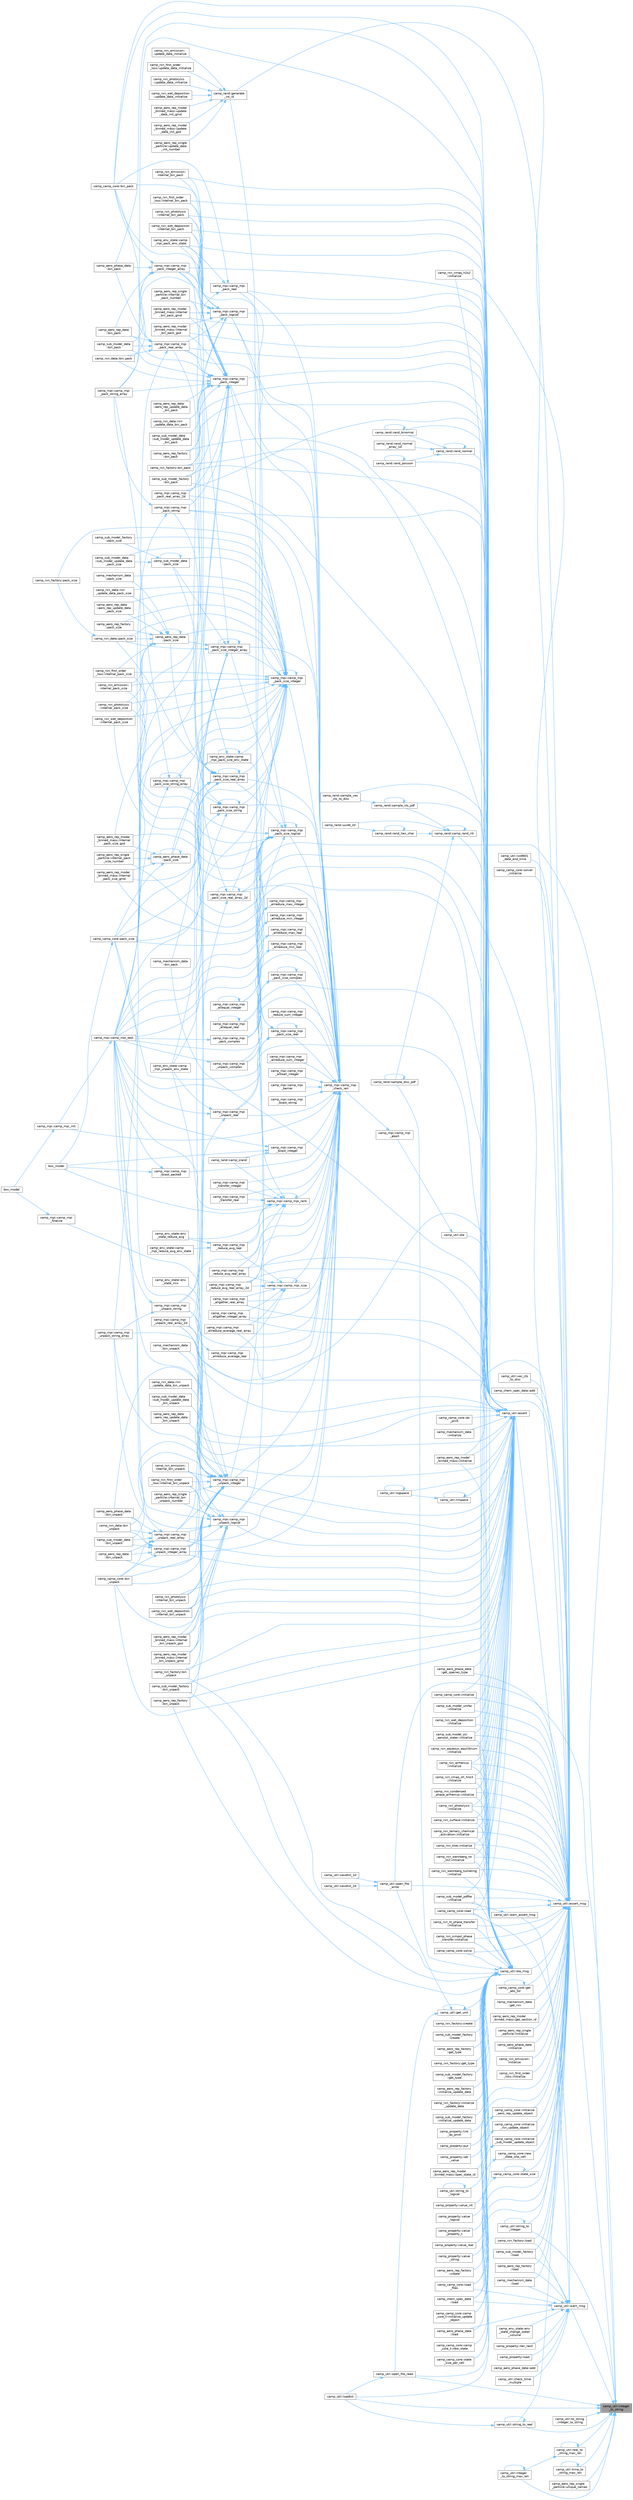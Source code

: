 digraph "camp_util::integer_to_string"
{
 // LATEX_PDF_SIZE
  bgcolor="transparent";
  edge [fontname=Helvetica,fontsize=10,labelfontname=Helvetica,labelfontsize=10];
  node [fontname=Helvetica,fontsize=10,shape=box,height=0.2,width=0.4];
  rankdir="RL";
  Node1 [label="camp_util::integer\l_to_string",height=0.2,width=0.4,color="gray40", fillcolor="grey60", style="filled", fontcolor="black",tooltip="Convert an integer to a string format."];
  Node1 -> Node2 [dir="back",color="steelblue1",style="solid"];
  Node2 [label="camp_util::assert_msg",height=0.2,width=0.4,color="grey40", fillcolor="white", style="filled",URL="$namespacecamp__util.html#ab4e745d4a05763568bf773598f30e91f",tooltip="Errors unless condition_ok is true."];
  Node2 -> Node3 [dir="back",color="steelblue1",style="solid"];
  Node3 [label="camp_chem_spec_data::add",height=0.2,width=0.4,color="grey40", fillcolor="white", style="filled",URL="$namespacecamp__chem__spec__data.html#aefb1cfb55308ec574d90c4c6cca57d47",tooltip="Add a new chemical species."];
  Node2 -> Node4 [dir="back",color="steelblue1",style="solid"];
  Node4 [label="camp_util::assert",height=0.2,width=0.4,color="grey40", fillcolor="white", style="filled",URL="$namespacecamp__util.html#a32cf43c1b618a3ecf93810383e960ef2",tooltip="Errors unless condition_ok is true."];
  Node4 -> Node5 [dir="back",color="steelblue1",style="solid"];
  Node5 [label="camp_aero_rep_factory\l::bin_pack",height=0.2,width=0.4,color="grey40", fillcolor="white", style="filled",URL="$namespacecamp__aero__rep__factory.html#ac86219905f216bd3e27e13f9146346a9",tooltip="Pack the given value to the buffer, advancing position."];
  Node4 -> Node6 [dir="back",color="steelblue1",style="solid"];
  Node6 [label="camp_aero_phase_data\l::bin_pack",height=0.2,width=0.4,color="grey40", fillcolor="white", style="filled",URL="$namespacecamp__aero__phase__data.html#a78ab23075574ec07c5cd74364fd598fa",tooltip="Pack the given value to the buffer, advancing position."];
  Node4 -> Node7 [dir="back",color="steelblue1",style="solid"];
  Node7 [label="camp_camp_core::bin_pack",height=0.2,width=0.4,color="grey40", fillcolor="white", style="filled",URL="$namespacecamp__camp__core.html#ae216d8a1432331a0ca2b22fa764e5f8e",tooltip="Pack the given value to the buffer, advancing position."];
  Node4 -> Node8 [dir="back",color="steelblue1",style="solid"];
  Node8 [label="camp_mechanism_data\l::bin_pack",height=0.2,width=0.4,color="grey40", fillcolor="white", style="filled",URL="$namespacecamp__mechanism__data.html#ab7c50086535f67dcf89f70b2134161c2",tooltip="Pack the given value to the buffer, advancing position."];
  Node4 -> Node9 [dir="back",color="steelblue1",style="solid"];
  Node9 [label="camp_rxn_factory::bin_pack",height=0.2,width=0.4,color="grey40", fillcolor="white", style="filled",URL="$namespacecamp__rxn__factory.html#af36f0101aafa792b21df852065e91c78",tooltip="Pack the given value to the buffer, advancing position."];
  Node4 -> Node10 [dir="back",color="steelblue1",style="solid"];
  Node10 [label="camp_sub_model_factory\l::bin_pack",height=0.2,width=0.4,color="grey40", fillcolor="white", style="filled",URL="$namespacecamp__sub__model__factory.html#ab25c5f5d7e73e6c52a328a762685366c",tooltip="Pack the given value to the buffer, advancing position."];
  Node4 -> Node11 [dir="back",color="steelblue1",style="solid"];
  Node11 [label="camp_aero_phase_data\l::bin_unpack",height=0.2,width=0.4,color="grey40", fillcolor="white", style="filled",URL="$namespacecamp__aero__phase__data.html#a23c96791127ac6fd34c98a5ab639fdb6",tooltip="Unpack the given value from the buffer, advancing position."];
  Node4 -> Node12 [dir="back",color="steelblue1",style="solid"];
  Node12 [label="camp_aero_rep_factory\l::bin_unpack",height=0.2,width=0.4,color="grey40", fillcolor="white", style="filled",URL="$namespacecamp__aero__rep__factory.html#a13df10c87120a3cd50610e104b4d3939",tooltip="Unpack the given value to the buffer, advancing position."];
  Node4 -> Node13 [dir="back",color="steelblue1",style="solid"];
  Node13 [label="camp_camp_core::bin\l_unpack",height=0.2,width=0.4,color="grey40", fillcolor="white", style="filled",URL="$namespacecamp__camp__core.html#a672a6ddc1f764207c4b6aa80b72ea203",tooltip="Unpack the given value from the buffer, advancing position."];
  Node4 -> Node14 [dir="back",color="steelblue1",style="solid"];
  Node14 [label="camp_mechanism_data\l::bin_unpack",height=0.2,width=0.4,color="grey40", fillcolor="white", style="filled",URL="$namespacecamp__mechanism__data.html#adf572ed08a396f4ef9389a64721fa9b2",tooltip="Unpack the given value to the buffer, advancing position."];
  Node4 -> Node15 [dir="back",color="steelblue1",style="solid"];
  Node15 [label="camp_rxn_factory::bin\l_unpack",height=0.2,width=0.4,color="grey40", fillcolor="white", style="filled",URL="$namespacecamp__rxn__factory.html#aca756fabc73131844494b81fe160052d",tooltip="Unpack the given value to the buffer, advancing position."];
  Node4 -> Node16 [dir="back",color="steelblue1",style="solid"];
  Node16 [label="camp_sub_model_factory\l::bin_unpack",height=0.2,width=0.4,color="grey40", fillcolor="white", style="filled",URL="$namespacecamp__sub__model__factory.html#af5a07fe8d1151801816196830f46691d",tooltip="Unpack the given value to the buffer, advancing position."];
  Node4 -> Node17 [dir="back",color="steelblue1",style="solid"];
  Node17 [label="camp_mpi::camp_mpi\l_allgather_integer_array",height=0.2,width=0.4,color="grey40", fillcolor="white", style="filled",URL="$namespacecamp__mpi.html#a6095279d2c51301de4488595f4c6e75c",tooltip="Does an allgather of integer arrays (must be the same size on all processes)."];
  Node4 -> Node18 [dir="back",color="steelblue1",style="solid"];
  Node18 [label="camp_mpi::camp_mpi\l_allgather_real_array",height=0.2,width=0.4,color="grey40", fillcolor="white", style="filled",URL="$namespacecamp__mpi.html#aeae6a117fdd28992d6a8aa8c73adf618",tooltip="Does an allgather of real arrays (must be the same size on all processes)."];
  Node4 -> Node19 [dir="back",color="steelblue1",style="solid"];
  Node19 [label="camp_mpi::camp_mpi\l_allreduce_average_real_array",height=0.2,width=0.4,color="grey40", fillcolor="white", style="filled",URL="$namespacecamp__mpi.html#ab2993869e65db724f98a587c4e5c0c12",tooltip="Computes the average of val across all processes, storing the result in val_avg on all processes."];
  Node4 -> Node20 [dir="back",color="steelblue1",style="solid"];
  Node20 [label="camp_mpi::camp_mpi\l_pack_complex",height=0.2,width=0.4,color="grey40", fillcolor="white", style="filled",URL="$namespacecamp__mpi.html#a52b92fd5900d99661a7c535860ba1048",tooltip="Packs the given value into the buffer, advancing position."];
  Node20 -> Node21 [dir="back",color="steelblue1",style="solid"];
  Node21 [label="camp_mpi::camp_mpi_test",height=0.2,width=0.4,color="grey40", fillcolor="white", style="filled",URL="$namespacecamp__mpi.html#a3a40947a78223499aaa9b9a2c5e32c89",tooltip="Perform basic sanity checks on send/receive."];
  Node21 -> Node22 [dir="back",color="steelblue1",style="solid"];
  Node22 [label="camp_mpi::camp_mpi_init",height=0.2,width=0.4,color="grey40", fillcolor="white", style="filled",URL="$namespacecamp__mpi.html#a013fae7f812d8d9bd22dc73db714e115",tooltip="Initialize MPI."];
  Node22 -> Node23 [dir="back",color="steelblue1",style="solid"];
  Node23 [label="box_model",height=0.2,width=0.4,color="grey40", fillcolor="white", style="filled",URL="$part__3__code_2box__model_8_f90.html#a3f8c0234515cc17b2f3e366868b8646b",tooltip=" "];
  Node4 -> Node24 [dir="back",color="steelblue1",style="solid"];
  Node24 [label="camp_env_state::camp\l_mpi_pack_env_state",height=0.2,width=0.4,color="grey40", fillcolor="white", style="filled",URL="$namespacecamp__env__state.html#a151aed99a15531066bb5ef8b25d4b94e",tooltip="Packs the given value into the buffer, advancing position."];
  Node4 -> Node25 [dir="back",color="steelblue1",style="solid"];
  Node25 [label="camp_mpi::camp_mpi\l_pack_integer",height=0.2,width=0.4,color="grey40", fillcolor="white", style="filled",URL="$namespacecamp__mpi.html#ab8a9c9d3285d44ca8d229efc25a436e0",tooltip="Packs the given value into the buffer, advancing position."];
  Node25 -> Node26 [dir="back",color="steelblue1",style="solid"];
  Node26 [label="camp_aero_rep_data\l::aero_rep_update_data\l_bin_pack",height=0.2,width=0.4,color="grey40", fillcolor="white", style="filled",URL="$namespacecamp__aero__rep__data.html#a3a2ff7f20f3d47f255989d9dcb014750",tooltip="Pack the given value to the buffer, advancing position."];
  Node25 -> Node5 [dir="back",color="steelblue1",style="solid"];
  Node25 -> Node27 [dir="back",color="steelblue1",style="solid"];
  Node27 [label="camp_aero_rep_data\l::bin_pack",height=0.2,width=0.4,color="grey40", fillcolor="white", style="filled",URL="$namespacecamp__aero__rep__data.html#aa471287791c2cad0240436fe9235112b",tooltip="Pack the given value to the buffer, advancing position."];
  Node25 -> Node7 [dir="back",color="steelblue1",style="solid"];
  Node25 -> Node8 [dir="back",color="steelblue1",style="solid"];
  Node25 -> Node28 [dir="back",color="steelblue1",style="solid"];
  Node28 [label="camp_rxn_data::bin_pack",height=0.2,width=0.4,color="grey40", fillcolor="white", style="filled",URL="$namespacecamp__rxn__data.html#a4fa66622a18e48d16cad5afaadae03d8",tooltip="Pack the given value to the buffer, advancing position."];
  Node25 -> Node29 [dir="back",color="steelblue1",style="solid"];
  Node29 [label="camp_sub_model_data\l::bin_pack",height=0.2,width=0.4,color="grey40", fillcolor="white", style="filled",URL="$namespacecamp__sub__model__data.html#ad3ae5763737bf7ebe30d20a9afd982ca",tooltip="Pack the given value to the buffer, advancing position."];
  Node25 -> Node9 [dir="back",color="steelblue1",style="solid"];
  Node25 -> Node10 [dir="back",color="steelblue1",style="solid"];
  Node25 -> Node24 [dir="back",color="steelblue1",style="solid"];
  Node25 -> Node30 [dir="back",color="steelblue1",style="solid"];
  Node30 [label="camp_mpi::camp_mpi\l_pack_integer_array",height=0.2,width=0.4,color="grey40", fillcolor="white", style="filled",URL="$namespacecamp__mpi.html#a03468f17d2c13d6389a29b0223a4d7e6",tooltip="Packs the given value into the buffer, advancing position."];
  Node30 -> Node6 [dir="back",color="steelblue1",style="solid"];
  Node30 -> Node27 [dir="back",color="steelblue1",style="solid"];
  Node30 -> Node7 [dir="back",color="steelblue1",style="solid"];
  Node30 -> Node28 [dir="back",color="steelblue1",style="solid"];
  Node30 -> Node29 [dir="back",color="steelblue1",style="solid"];
  Node25 -> Node31 [dir="back",color="steelblue1",style="solid"];
  Node31 [label="camp_mpi::camp_mpi\l_pack_real_array",height=0.2,width=0.4,color="grey40", fillcolor="white", style="filled",URL="$namespacecamp__mpi.html#a1dae044c008ae5c6b304ee24b4e059fe",tooltip="Packs the given value into the buffer, advancing position."];
  Node31 -> Node6 [dir="back",color="steelblue1",style="solid"];
  Node31 -> Node27 [dir="back",color="steelblue1",style="solid"];
  Node31 -> Node7 [dir="back",color="steelblue1",style="solid"];
  Node31 -> Node28 [dir="back",color="steelblue1",style="solid"];
  Node31 -> Node29 [dir="back",color="steelblue1",style="solid"];
  Node31 -> Node21 [dir="back",color="steelblue1",style="solid"];
  Node25 -> Node32 [dir="back",color="steelblue1",style="solid"];
  Node32 [label="camp_mpi::camp_mpi\l_pack_real_array_2d",height=0.2,width=0.4,color="grey40", fillcolor="white", style="filled",URL="$namespacecamp__mpi.html#a34a7b84e681070b6170d10699e8875ac",tooltip="Packs the given value into the buffer, advancing position."];
  Node25 -> Node33 [dir="back",color="steelblue1",style="solid"];
  Node33 [label="camp_mpi::camp_mpi\l_pack_string",height=0.2,width=0.4,color="grey40", fillcolor="white", style="filled",URL="$namespacecamp__mpi.html#aff8d4edb35bc3ce3b4dc0b02bbe65546",tooltip="Packs the given value into the buffer, advancing position."];
  Node33 -> Node34 [dir="back",color="steelblue1",style="solid"];
  Node34 [label="camp_mpi::camp_mpi\l_pack_string_array",height=0.2,width=0.4,color="grey40", fillcolor="white", style="filled",URL="$namespacecamp__mpi.html#a34ebf62e438a0c46fd37cd9ecd374a40",tooltip="Packs the given value into the buffer, advancing position."];
  Node33 -> Node21 [dir="back",color="steelblue1",style="solid"];
  Node25 -> Node34 [dir="back",color="steelblue1",style="solid"];
  Node25 -> Node21 [dir="back",color="steelblue1",style="solid"];
  Node25 -> Node35 [dir="back",color="steelblue1",style="solid"];
  Node35 [label="camp_rxn_emission::\linternal_bin_pack",height=0.2,width=0.4,color="grey40", fillcolor="white", style="filled",URL="$namespacecamp__rxn__emission.html#ad82a22ae9ba6a379ee426944f9c833d8",tooltip="Pack the given value to the buffer, advancing position."];
  Node25 -> Node36 [dir="back",color="steelblue1",style="solid"];
  Node36 [label="camp_rxn_first_order\l_loss::internal_bin_pack",height=0.2,width=0.4,color="grey40", fillcolor="white", style="filled",URL="$namespacecamp__rxn__first__order__loss.html#a9e5ac33c132e8ff19ee6fad9989fadc0",tooltip="Pack the given value to the buffer, advancing position."];
  Node25 -> Node37 [dir="back",color="steelblue1",style="solid"];
  Node37 [label="camp_rxn_photolysis\l::internal_bin_pack",height=0.2,width=0.4,color="grey40", fillcolor="white", style="filled",URL="$namespacecamp__rxn__photolysis.html#a0606f3ac16bb74eeebf1c1a6daf58d08",tooltip="Pack the given value to the buffer, advancing position."];
  Node25 -> Node38 [dir="back",color="steelblue1",style="solid"];
  Node38 [label="camp_rxn_wet_deposition\l::internal_bin_pack",height=0.2,width=0.4,color="grey40", fillcolor="white", style="filled",URL="$namespacecamp__rxn__wet__deposition.html#ae5253b3006230d6a7af9e739ef53ed07",tooltip="Pack the given value to the buffer, advancing position."];
  Node25 -> Node39 [dir="back",color="steelblue1",style="solid"];
  Node39 [label="camp_aero_rep_modal\l_binned_mass::internal\l_bin_pack_gmd",height=0.2,width=0.4,color="grey40", fillcolor="white", style="filled",URL="$namespacecamp__aero__rep__modal__binned__mass.html#a1a68e2442ad2692e171203505d437540",tooltip="Pack the given value to the buffer, advancing position."];
  Node25 -> Node40 [dir="back",color="steelblue1",style="solid"];
  Node40 [label="camp_aero_rep_modal\l_binned_mass::internal\l_bin_pack_gsd",height=0.2,width=0.4,color="grey40", fillcolor="white", style="filled",URL="$namespacecamp__aero__rep__modal__binned__mass.html#a796c774fe9ed06d4f9faa39564709d2c",tooltip="Pack the given value to the buffer, advancing position."];
  Node25 -> Node41 [dir="back",color="steelblue1",style="solid"];
  Node41 [label="camp_aero_rep_single\l_particle::internal_bin\l_pack_number",height=0.2,width=0.4,color="grey40", fillcolor="white", style="filled",URL="$namespacecamp__aero__rep__single__particle.html#a60e0785526528d4fcb3646a9855d5393",tooltip="Pack the given value to the buffer, advancing position."];
  Node25 -> Node42 [dir="back",color="steelblue1",style="solid"];
  Node42 [label="camp_rxn_data::rxn\l_update_data_bin_pack",height=0.2,width=0.4,color="grey40", fillcolor="white", style="filled",URL="$namespacecamp__rxn__data.html#a648bdedc76d56881987517445567d7dd",tooltip="Pack the given value to the buffer, advancing position."];
  Node25 -> Node43 [dir="back",color="steelblue1",style="solid"];
  Node43 [label="camp_sub_model_data\l::sub_model_update_data\l_bin_pack",height=0.2,width=0.4,color="grey40", fillcolor="white", style="filled",URL="$namespacecamp__sub__model__data.html#a8061031b7e87fa51b122a316784e044d",tooltip="Pack the given value to the buffer, advancing position."];
  Node4 -> Node30 [dir="back",color="steelblue1",style="solid"];
  Node4 -> Node44 [dir="back",color="steelblue1",style="solid"];
  Node44 [label="camp_mpi::camp_mpi\l_pack_logical",height=0.2,width=0.4,color="grey40", fillcolor="white", style="filled",URL="$namespacecamp__mpi.html#a478c2ca36da605f816ccb99988201acc",tooltip="Packs the given value into the buffer, advancing position."];
  Node44 -> Node7 [dir="back",color="steelblue1",style="solid"];
  Node44 -> Node30 [dir="back",color="steelblue1",style="solid"];
  Node44 -> Node31 [dir="back",color="steelblue1",style="solid"];
  Node44 -> Node32 [dir="back",color="steelblue1",style="solid"];
  Node44 -> Node34 [dir="back",color="steelblue1",style="solid"];
  Node44 -> Node21 [dir="back",color="steelblue1",style="solid"];
  Node44 -> Node35 [dir="back",color="steelblue1",style="solid"];
  Node44 -> Node36 [dir="back",color="steelblue1",style="solid"];
  Node44 -> Node37 [dir="back",color="steelblue1",style="solid"];
  Node44 -> Node38 [dir="back",color="steelblue1",style="solid"];
  Node44 -> Node39 [dir="back",color="steelblue1",style="solid"];
  Node44 -> Node40 [dir="back",color="steelblue1",style="solid"];
  Node44 -> Node41 [dir="back",color="steelblue1",style="solid"];
  Node4 -> Node45 [dir="back",color="steelblue1",style="solid"];
  Node45 [label="camp_mpi::camp_mpi\l_pack_real",height=0.2,width=0.4,color="grey40", fillcolor="white", style="filled",URL="$namespacecamp__mpi.html#a0bd441b56242352455d607a27f863a90",tooltip="Packs the given value into the buffer, advancing position."];
  Node45 -> Node7 [dir="back",color="steelblue1",style="solid"];
  Node45 -> Node24 [dir="back",color="steelblue1",style="solid"];
  Node45 -> Node21 [dir="back",color="steelblue1",style="solid"];
  Node4 -> Node31 [dir="back",color="steelblue1",style="solid"];
  Node4 -> Node32 [dir="back",color="steelblue1",style="solid"];
  Node4 -> Node33 [dir="back",color="steelblue1",style="solid"];
  Node4 -> Node34 [dir="back",color="steelblue1",style="solid"];
  Node4 -> Node46 [dir="back",color="steelblue1",style="solid"];
  Node46 [label="camp_mpi::camp_mpi\l_reduce_avg_real_array",height=0.2,width=0.4,color="grey40", fillcolor="white", style="filled",URL="$namespacecamp__mpi.html#a83a928ea74ddb2233d7cca985db067bf",tooltip="Computes the average of val across all processes, storing the result in val_avg on the root process."];
  Node4 -> Node47 [dir="back",color="steelblue1",style="solid"];
  Node47 [label="camp_mpi::camp_mpi\l_reduce_avg_real_array_2d",height=0.2,width=0.4,color="grey40", fillcolor="white", style="filled",URL="$namespacecamp__mpi.html#a32da3f90f515b60042273b5480ede57f",tooltip="Computes the average of val across all processes, storing the result in val_avg on the root process."];
  Node4 -> Node48 [dir="back",color="steelblue1",style="solid"];
  Node48 [label="camp_mpi::camp_mpi\l_unpack_complex",height=0.2,width=0.4,color="grey40", fillcolor="white", style="filled",URL="$namespacecamp__mpi.html#a1ef2f2ae9f33c8c8a0dc78a282a6279e",tooltip="Unpacks the given value from the buffer, advancing position."];
  Node48 -> Node21 [dir="back",color="steelblue1",style="solid"];
  Node4 -> Node49 [dir="back",color="steelblue1",style="solid"];
  Node49 [label="camp_env_state::camp\l_mpi_unpack_env_state",height=0.2,width=0.4,color="grey40", fillcolor="white", style="filled",URL="$namespacecamp__env__state.html#a80c14bca3257629238c18686269a4084",tooltip="Unpacks the given value from the buffer, advancing position."];
  Node4 -> Node50 [dir="back",color="steelblue1",style="solid"];
  Node50 [label="camp_mpi::camp_mpi\l_unpack_integer",height=0.2,width=0.4,color="grey40", fillcolor="white", style="filled",URL="$namespacecamp__mpi.html#a5da126550d7cb5d3127b31f09464670f",tooltip="Unpacks the given value from the buffer, advancing position."];
  Node50 -> Node51 [dir="back",color="steelblue1",style="solid"];
  Node51 [label="camp_aero_rep_data\l::aero_rep_update_data\l_bin_unpack",height=0.2,width=0.4,color="grey40", fillcolor="white", style="filled",URL="$namespacecamp__aero__rep__data.html#a83f0cadcfa78a2d9519293f87ce31eac",tooltip="Unpack the given value from the buffer, advancing position."];
  Node50 -> Node52 [dir="back",color="steelblue1",style="solid"];
  Node52 [label="camp_aero_rep_data\l::bin_unpack",height=0.2,width=0.4,color="grey40", fillcolor="white", style="filled",URL="$namespacecamp__aero__rep__data.html#a91546a38b603abfb401ca201801661d2",tooltip="Unpack the given value from the buffer, advancing position."];
  Node50 -> Node12 [dir="back",color="steelblue1",style="solid"];
  Node50 -> Node13 [dir="back",color="steelblue1",style="solid"];
  Node50 -> Node14 [dir="back",color="steelblue1",style="solid"];
  Node50 -> Node53 [dir="back",color="steelblue1",style="solid"];
  Node53 [label="camp_rxn_data::bin\l_unpack",height=0.2,width=0.4,color="grey40", fillcolor="white", style="filled",URL="$namespacecamp__rxn__data.html#a75df99889ced5d095558bac4cb588042",tooltip="Unpack the given value from the buffer, advancing position."];
  Node50 -> Node15 [dir="back",color="steelblue1",style="solid"];
  Node50 -> Node54 [dir="back",color="steelblue1",style="solid"];
  Node54 [label="camp_sub_model_data\l::bin_unpack",height=0.2,width=0.4,color="grey40", fillcolor="white", style="filled",URL="$namespacecamp__sub__model__data.html#ae7192796fefdd97445c70b628da1733b",tooltip="Unpack the given value from the buffer, advancing position."];
  Node50 -> Node16 [dir="back",color="steelblue1",style="solid"];
  Node50 -> Node21 [dir="back",color="steelblue1",style="solid"];
  Node50 -> Node49 [dir="back",color="steelblue1",style="solid"];
  Node50 -> Node55 [dir="back",color="steelblue1",style="solid"];
  Node55 [label="camp_mpi::camp_mpi\l_unpack_integer_array",height=0.2,width=0.4,color="grey40", fillcolor="white", style="filled",URL="$namespacecamp__mpi.html#a3b9e1ec6bb02bc828b8a1790a8299349",tooltip="Unpacks the given value from the buffer, advancing position."];
  Node55 -> Node11 [dir="back",color="steelblue1",style="solid"];
  Node55 -> Node52 [dir="back",color="steelblue1",style="solid"];
  Node55 -> Node13 [dir="back",color="steelblue1",style="solid"];
  Node55 -> Node53 [dir="back",color="steelblue1",style="solid"];
  Node55 -> Node54 [dir="back",color="steelblue1",style="solid"];
  Node50 -> Node56 [dir="back",color="steelblue1",style="solid"];
  Node56 [label="camp_mpi::camp_mpi\l_unpack_real_array",height=0.2,width=0.4,color="grey40", fillcolor="white", style="filled",URL="$namespacecamp__mpi.html#aeca685c68939372a57f9c9dae80b8936",tooltip="Unpacks the given value from the buffer, advancing position."];
  Node56 -> Node11 [dir="back",color="steelblue1",style="solid"];
  Node56 -> Node52 [dir="back",color="steelblue1",style="solid"];
  Node56 -> Node13 [dir="back",color="steelblue1",style="solid"];
  Node56 -> Node53 [dir="back",color="steelblue1",style="solid"];
  Node56 -> Node54 [dir="back",color="steelblue1",style="solid"];
  Node56 -> Node21 [dir="back",color="steelblue1",style="solid"];
  Node50 -> Node57 [dir="back",color="steelblue1",style="solid"];
  Node57 [label="camp_mpi::camp_mpi\l_unpack_real_array_2d",height=0.2,width=0.4,color="grey40", fillcolor="white", style="filled",URL="$namespacecamp__mpi.html#a342bca6c68c2c9b8c59002e6e8c78475",tooltip="Unpacks the given value from the buffer, advancing position."];
  Node50 -> Node58 [dir="back",color="steelblue1",style="solid"];
  Node58 [label="camp_mpi::camp_mpi\l_unpack_string",height=0.2,width=0.4,color="grey40", fillcolor="white", style="filled",URL="$namespacecamp__mpi.html#ac8e3e6898ad6d5826792476730fcc253",tooltip="Unpacks the given value from the buffer, advancing position."];
  Node58 -> Node21 [dir="back",color="steelblue1",style="solid"];
  Node58 -> Node59 [dir="back",color="steelblue1",style="solid"];
  Node59 [label="camp_mpi::camp_mpi\l_unpack_string_array",height=0.2,width=0.4,color="grey40", fillcolor="white", style="filled",URL="$namespacecamp__mpi.html#aabe38fe6e30b6e0c150c6c3ff1491b7d",tooltip="Unpacks the given value from the buffer, advancing position."];
  Node50 -> Node59 [dir="back",color="steelblue1",style="solid"];
  Node50 -> Node60 [dir="back",color="steelblue1",style="solid"];
  Node60 [label="camp_rxn_emission::\linternal_bin_unpack",height=0.2,width=0.4,color="grey40", fillcolor="white", style="filled",URL="$namespacecamp__rxn__emission.html#abd42fbac768937f899625ab96d36251b",tooltip="Unpack the given value from the buffer, advancing position."];
  Node50 -> Node61 [dir="back",color="steelblue1",style="solid"];
  Node61 [label="camp_rxn_first_order\l_loss::internal_bin_unpack",height=0.2,width=0.4,color="grey40", fillcolor="white", style="filled",URL="$namespacecamp__rxn__first__order__loss.html#a87049d4fccdb02be4139a7fc7deaeaf0",tooltip="Unpack the given value from the buffer, advancing position."];
  Node50 -> Node62 [dir="back",color="steelblue1",style="solid"];
  Node62 [label="camp_rxn_photolysis\l::internal_bin_unpack",height=0.2,width=0.4,color="grey40", fillcolor="white", style="filled",URL="$namespacecamp__rxn__photolysis.html#a008a6a512a2c551ff45fcf32e2ab5b81",tooltip="Unpack the given value from the buffer, advancing position."];
  Node50 -> Node63 [dir="back",color="steelblue1",style="solid"];
  Node63 [label="camp_rxn_wet_deposition\l::internal_bin_unpack",height=0.2,width=0.4,color="grey40", fillcolor="white", style="filled",URL="$namespacecamp__rxn__wet__deposition.html#a8546acbbd18eec9d25239e3268ce79d3",tooltip="Unpack the given value from the buffer, advancing position."];
  Node50 -> Node64 [dir="back",color="steelblue1",style="solid"];
  Node64 [label="camp_aero_rep_modal\l_binned_mass::internal\l_bin_unpack_gmd",height=0.2,width=0.4,color="grey40", fillcolor="white", style="filled",URL="$namespacecamp__aero__rep__modal__binned__mass.html#a724950fc8389ffa38a4a1497b5886420",tooltip="Unpack the given value from the buffer, advancing position."];
  Node50 -> Node65 [dir="back",color="steelblue1",style="solid"];
  Node65 [label="camp_aero_rep_modal\l_binned_mass::internal\l_bin_unpack_gsd",height=0.2,width=0.4,color="grey40", fillcolor="white", style="filled",URL="$namespacecamp__aero__rep__modal__binned__mass.html#a0d63c15aa46fd5fbbd43b59e5940cf40",tooltip="Unpack the given value from the buffer, advancing position."];
  Node50 -> Node66 [dir="back",color="steelblue1",style="solid"];
  Node66 [label="camp_aero_rep_single\l_particle::internal_bin\l_unpack_number",height=0.2,width=0.4,color="grey40", fillcolor="white", style="filled",URL="$namespacecamp__aero__rep__single__particle.html#a3fb691978e783fdfad253b8e745443be",tooltip="Unpack the given value from the buffer, advancing position."];
  Node50 -> Node67 [dir="back",color="steelblue1",style="solid"];
  Node67 [label="camp_rxn_data::rxn\l_update_data_bin_unpack",height=0.2,width=0.4,color="grey40", fillcolor="white", style="filled",URL="$namespacecamp__rxn__data.html#a9102b38240e782124115e8fff08d406f",tooltip="Unpack the given value from the buffer, advancing position."];
  Node50 -> Node68 [dir="back",color="steelblue1",style="solid"];
  Node68 [label="camp_sub_model_data\l::sub_model_update_data\l_bin_unpack",height=0.2,width=0.4,color="grey40", fillcolor="white", style="filled",URL="$namespacecamp__sub__model__data.html#a952ac7bee94e0a442cd9e0a711463930",tooltip="Unpack the given value from the buffer, advancing position."];
  Node4 -> Node55 [dir="back",color="steelblue1",style="solid"];
  Node4 -> Node69 [dir="back",color="steelblue1",style="solid"];
  Node69 [label="camp_mpi::camp_mpi\l_unpack_logical",height=0.2,width=0.4,color="grey40", fillcolor="white", style="filled",URL="$namespacecamp__mpi.html#a6280c3d9ec2de483b881f0ab7280ddbb",tooltip="Unpacks the given value from the buffer, advancing position."];
  Node69 -> Node13 [dir="back",color="steelblue1",style="solid"];
  Node69 -> Node21 [dir="back",color="steelblue1",style="solid"];
  Node69 -> Node55 [dir="back",color="steelblue1",style="solid"];
  Node69 -> Node56 [dir="back",color="steelblue1",style="solid"];
  Node69 -> Node57 [dir="back",color="steelblue1",style="solid"];
  Node69 -> Node59 [dir="back",color="steelblue1",style="solid"];
  Node69 -> Node60 [dir="back",color="steelblue1",style="solid"];
  Node69 -> Node61 [dir="back",color="steelblue1",style="solid"];
  Node69 -> Node62 [dir="back",color="steelblue1",style="solid"];
  Node69 -> Node63 [dir="back",color="steelblue1",style="solid"];
  Node69 -> Node64 [dir="back",color="steelblue1",style="solid"];
  Node69 -> Node65 [dir="back",color="steelblue1",style="solid"];
  Node69 -> Node66 [dir="back",color="steelblue1",style="solid"];
  Node4 -> Node70 [dir="back",color="steelblue1",style="solid"];
  Node70 [label="camp_mpi::camp_mpi\l_unpack_real",height=0.2,width=0.4,color="grey40", fillcolor="white", style="filled",URL="$namespacecamp__mpi.html#ad1bf276334a50ba9c4e928d848d9fe4a",tooltip="Unpacks the given value from the buffer, advancing position."];
  Node70 -> Node13 [dir="back",color="steelblue1",style="solid"];
  Node70 -> Node21 [dir="back",color="steelblue1",style="solid"];
  Node70 -> Node49 [dir="back",color="steelblue1",style="solid"];
  Node4 -> Node56 [dir="back",color="steelblue1",style="solid"];
  Node4 -> Node57 [dir="back",color="steelblue1",style="solid"];
  Node4 -> Node58 [dir="back",color="steelblue1",style="solid"];
  Node4 -> Node59 [dir="back",color="steelblue1",style="solid"];
  Node4 -> Node71 [dir="back",color="steelblue1",style="solid"];
  Node71 [label="camp_rand::camp_rand_int",height=0.2,width=0.4,color="grey40", fillcolor="white", style="filled",URL="$namespacecamp__rand.html#a6e5ae3dc848f4f5cf5a1e4bf674ed0ce",tooltip="Returns a random integer between 1 and n."];
  Node71 -> Node71 [dir="back",color="steelblue1",style="solid"];
  Node71 -> Node72 [dir="back",color="steelblue1",style="solid"];
  Node72 [label="camp_rand::rand_hex_char",height=0.2,width=0.4,color="grey40", fillcolor="white", style="filled",URL="$namespacecamp__rand.html#a1411d895e3c99da9dc1c4d9062ae5288",tooltip="Generate a random hexadecimal character."];
  Node72 -> Node72 [dir="back",color="steelblue1",style="solid"];
  Node72 -> Node73 [dir="back",color="steelblue1",style="solid"];
  Node73 [label="camp_rand::uuid4_str",height=0.2,width=0.4,color="grey40", fillcolor="white", style="filled",URL="$namespacecamp__rand.html#ae36190e0e83c7a16138ed38ec071521c",tooltip="Generate a version 4 UUID as a string."];
  Node71 -> Node74 [dir="back",color="steelblue1",style="solid"];
  Node74 [label="camp_rand::sample_cts_pdf",height=0.2,width=0.4,color="grey40", fillcolor="white", style="filled",URL="$namespacecamp__rand.html#a1f91bce93606a8f03711ca24653ea3a4",tooltip="Sample the given continuous probability density function."];
  Node74 -> Node74 [dir="back",color="steelblue1",style="solid"];
  Node74 -> Node75 [dir="back",color="steelblue1",style="solid"];
  Node75 [label="camp_rand::sample_vec\l_cts_to_disc",height=0.2,width=0.4,color="grey40", fillcolor="white", style="filled",URL="$namespacecamp__rand.html#a24c8c27808b19383b261d200b91b69de",tooltip="Convert a real-valued vector into an integer-valued vector by sampling."];
  Node71 -> Node76 [dir="back",color="steelblue1",style="solid"];
  Node76 [label="camp_rand::sample_disc_pdf",height=0.2,width=0.4,color="grey40", fillcolor="white", style="filled",URL="$namespacecamp__rand.html#a8317841f695b0c19583c216170857572",tooltip="Sample the given discrete probability density function."];
  Node76 -> Node76 [dir="back",color="steelblue1",style="solid"];
  Node71 -> Node73 [dir="back",color="steelblue1",style="solid"];
  Node4 -> Node77 [dir="back",color="steelblue1",style="solid"];
  Node77 [label="camp_util::die",height=0.2,width=0.4,color="grey40", fillcolor="white", style="filled",URL="$namespacecamp__util.html#aa942add404bf8b611e5b4b8c777ca7f6",tooltip="Error immediately."];
  Node77 -> Node78 [dir="back",color="steelblue1",style="solid"];
  Node78 [label="camp_mpi::camp_mpi\l_abort",height=0.2,width=0.4,color="grey40", fillcolor="white", style="filled",URL="$namespacecamp__mpi.html#a7c0deeecbf4c64fe7fcade1797e1aab8",tooltip="Abort the program."];
  Node78 -> Node79 [dir="back",color="steelblue1",style="solid"];
  Node79 [label="camp_mpi::camp_mpi\l_check_ierr",height=0.2,width=0.4,color="grey40", fillcolor="white", style="filled",URL="$namespacecamp__mpi.html#adb95beaf933131229f017a03af8352ad",tooltip="Dies if ierr is not ok."];
  Node79 -> Node17 [dir="back",color="steelblue1",style="solid"];
  Node79 -> Node18 [dir="back",color="steelblue1",style="solid"];
  Node79 -> Node80 [dir="back",color="steelblue1",style="solid"];
  Node80 [label="camp_mpi::camp_mpi\l_allreduce_average_real",height=0.2,width=0.4,color="grey40", fillcolor="white", style="filled",URL="$namespacecamp__mpi.html#ac17a70c1409131f3634aaed71894ea68",tooltip="Computes the average of val across all processes, storing the result in val_avg on all processes."];
  Node80 -> Node81 [dir="back",color="steelblue1",style="solid"];
  Node81 [label="camp_env_state::env\l_state_mix",height=0.2,width=0.4,color="grey40", fillcolor="white", style="filled",URL="$namespacecamp__env__state.html#acd71d6143a8e08e77473bf24f1752af6",tooltip="Average val over all processes."];
  Node79 -> Node19 [dir="back",color="steelblue1",style="solid"];
  Node79 -> Node82 [dir="back",color="steelblue1",style="solid"];
  Node82 [label="camp_mpi::camp_mpi\l_allreduce_max_integer",height=0.2,width=0.4,color="grey40", fillcolor="white", style="filled",URL="$namespacecamp__mpi.html#ab37aad21478f091075eec8c9dfd0ae8b",tooltip="Computes the maximum of val across all processes, storing the result in val_max on all processes."];
  Node82 -> Node83 [dir="back",color="steelblue1",style="solid"];
  Node83 [label="camp_mpi::camp_mpi\l_allequal_integer",height=0.2,width=0.4,color="grey40", fillcolor="white", style="filled",URL="$namespacecamp__mpi.html#a674d1494035941591fecccc3210bb5e3",tooltip="Returns whether all processors have the same value."];
  Node83 -> Node83 [dir="back",color="steelblue1",style="solid"];
  Node79 -> Node84 [dir="back",color="steelblue1",style="solid"];
  Node84 [label="camp_mpi::camp_mpi\l_allreduce_max_real",height=0.2,width=0.4,color="grey40", fillcolor="white", style="filled",URL="$namespacecamp__mpi.html#a93e9a58cb81562d5ef35c94c04432438",tooltip="Computes the maximum of val across all processes, storing the result in val_max on all processes."];
  Node84 -> Node85 [dir="back",color="steelblue1",style="solid"];
  Node85 [label="camp_mpi::camp_mpi\l_allequal_real",height=0.2,width=0.4,color="grey40", fillcolor="white", style="filled",URL="$namespacecamp__mpi.html#aeb7df553b3ec4fefd77e840696225869",tooltip="Returns whether all processors have the same value."];
  Node85 -> Node85 [dir="back",color="steelblue1",style="solid"];
  Node79 -> Node86 [dir="back",color="steelblue1",style="solid"];
  Node86 [label="camp_mpi::camp_mpi\l_allreduce_min_integer",height=0.2,width=0.4,color="grey40", fillcolor="white", style="filled",URL="$namespacecamp__mpi.html#a15b9ff05c0c07284139bcdb991416d1e",tooltip="Computes the minimum of val across all processes, storing the result in val_min on all processes."];
  Node86 -> Node83 [dir="back",color="steelblue1",style="solid"];
  Node79 -> Node87 [dir="back",color="steelblue1",style="solid"];
  Node87 [label="camp_mpi::camp_mpi\l_allreduce_min_real",height=0.2,width=0.4,color="grey40", fillcolor="white", style="filled",URL="$namespacecamp__mpi.html#ad8a12dc8d547d496fc0ba69d9f17397c",tooltip="Computes the minimum of val across all processes, storing the result in val_min on all processes."];
  Node87 -> Node85 [dir="back",color="steelblue1",style="solid"];
  Node79 -> Node88 [dir="back",color="steelblue1",style="solid"];
  Node88 [label="camp_mpi::camp_mpi\l_allreduce_sum_integer",height=0.2,width=0.4,color="grey40", fillcolor="white", style="filled",URL="$namespacecamp__mpi.html#aed224819ec8cf04942cb2c3c882bd74f",tooltip="Computes the sum of val across all processes, storing the result in val_sum on all processes."];
  Node79 -> Node89 [dir="back",color="steelblue1",style="solid"];
  Node89 [label="camp_mpi::camp_mpi\l_alltoall_integer",height=0.2,width=0.4,color="grey40", fillcolor="white", style="filled",URL="$namespacecamp__mpi.html#acb6ff38163ae710802cc75662571fdf9",tooltip="Does an all-to-all transfer of integers."];
  Node79 -> Node90 [dir="back",color="steelblue1",style="solid"];
  Node90 [label="camp_mpi::camp_mpi\l_barrier",height=0.2,width=0.4,color="grey40", fillcolor="white", style="filled",URL="$namespacecamp__mpi.html#ab730669b3a011e43ca0710934efee420",tooltip="Synchronize all processes."];
  Node79 -> Node91 [dir="back",color="steelblue1",style="solid"];
  Node91 [label="camp_mpi::camp_mpi\l_bcast_integer",height=0.2,width=0.4,color="grey40", fillcolor="white", style="filled",URL="$namespacecamp__mpi.html#a7b8bd92bfd70d41355c71943d41a528c",tooltip="Broadcast the given value from process 0 to all other processes."];
  Node91 -> Node92 [dir="back",color="steelblue1",style="solid"];
  Node92 [label="box_model",height=0.2,width=0.4,color="grey40", fillcolor="white", style="filled",URL="$part__4__code_2box__model_8_f90.html#a3f8c0234515cc17b2f3e366868b8646b",tooltip=" "];
  Node91 -> Node21 [dir="back",color="steelblue1",style="solid"];
  Node91 -> Node93 [dir="back",color="steelblue1",style="solid"];
  Node93 [label="camp_rand::camp_srand",height=0.2,width=0.4,color="grey40", fillcolor="white", style="filled",URL="$namespacecamp__rand.html#a90d79e868de55c0438ab39ab7c4dcf76",tooltip="Initializes the random number generator to the state defined by the given seed plus offset...."];
  Node79 -> Node94 [dir="back",color="steelblue1",style="solid"];
  Node94 [label="camp_mpi::camp_mpi\l_bcast_packed",height=0.2,width=0.4,color="grey40", fillcolor="white", style="filled",URL="$namespacecamp__mpi.html#a2b70614f7b7ae69f1ea2dc0256e5cc61",tooltip="Broadcast the given value from process 0 to all other processes."];
  Node94 -> Node92 [dir="back",color="steelblue1",style="solid"];
  Node94 -> Node21 [dir="back",color="steelblue1",style="solid"];
  Node79 -> Node95 [dir="back",color="steelblue1",style="solid"];
  Node95 [label="camp_mpi::camp_mpi\l_bcast_string",height=0.2,width=0.4,color="grey40", fillcolor="white", style="filled",URL="$namespacecamp__mpi.html#a60e1ec60f81b1fe9afbe0705113cde8b",tooltip="Broadcast the given value from process 0 to all other processes."];
  Node79 -> Node96 [dir="back",color="steelblue1",style="solid"];
  Node96 [label="camp_mpi::camp_mpi\l_finalize",height=0.2,width=0.4,color="grey40", fillcolor="white", style="filled",URL="$namespacecamp__mpi.html#a6dab941cdb9b6b5681872411eeee2d1b",tooltip="Shut down MPI."];
  Node96 -> Node23 [dir="back",color="steelblue1",style="solid"];
  Node79 -> Node22 [dir="back",color="steelblue1",style="solid"];
  Node79 -> Node20 [dir="back",color="steelblue1",style="solid"];
  Node79 -> Node25 [dir="back",color="steelblue1",style="solid"];
  Node79 -> Node30 [dir="back",color="steelblue1",style="solid"];
  Node79 -> Node44 [dir="back",color="steelblue1",style="solid"];
  Node79 -> Node45 [dir="back",color="steelblue1",style="solid"];
  Node79 -> Node31 [dir="back",color="steelblue1",style="solid"];
  Node79 -> Node32 [dir="back",color="steelblue1",style="solid"];
  Node79 -> Node97 [dir="back",color="steelblue1",style="solid"];
  Node97 [label="camp_mpi::camp_mpi\l_pack_size_complex",height=0.2,width=0.4,color="grey40", fillcolor="white", style="filled",URL="$namespacecamp__mpi.html#aaed50882c2a168a9f12a9c1eb345cae3",tooltip="Determines the number of bytes required to pack the given value."];
  Node97 -> Node20 [dir="back",color="steelblue1",style="solid"];
  Node97 -> Node97 [dir="back",color="steelblue1",style="solid"];
  Node97 -> Node21 [dir="back",color="steelblue1",style="solid"];
  Node97 -> Node48 [dir="back",color="steelblue1",style="solid"];
  Node79 -> Node98 [dir="back",color="steelblue1",style="solid"];
  Node98 [label="camp_mpi::camp_mpi\l_pack_size_integer",height=0.2,width=0.4,color="grey40", fillcolor="white", style="filled",URL="$namespacecamp__mpi.html#abfca35b6c1f158dcb853326861d7e558",tooltip="Determines the number of bytes required to pack the given value."];
  Node98 -> Node99 [dir="back",color="steelblue1",style="solid"];
  Node99 [label="camp_aero_rep_data\l::aero_rep_update_data\l_pack_size",height=0.2,width=0.4,color="grey40", fillcolor="white", style="filled",URL="$namespacecamp__aero__rep__data.html#a2cbe750986350959de8042b064fa4678",tooltip="Determine the size of a binary required to pack the reaction data."];
  Node98 -> Node25 [dir="back",color="steelblue1",style="solid"];
  Node98 -> Node100 [dir="back",color="steelblue1",style="solid"];
  Node100 [label="camp_env_state::camp\l_mpi_pack_size_env_state",height=0.2,width=0.4,color="grey40", fillcolor="white", style="filled",URL="$namespacecamp__env__state.html#a5da3d709cc454440a04dba470052ef77",tooltip="Determines the number of bytes required to pack the given value."];
  Node100 -> Node24 [dir="back",color="steelblue1",style="solid"];
  Node100 -> Node100 [dir="back",color="steelblue1",style="solid"];
  Node100 -> Node49 [dir="back",color="steelblue1",style="solid"];
  Node98 -> Node98 [dir="back",color="steelblue1",style="solid"];
  Node98 -> Node101 [dir="back",color="steelblue1",style="solid"];
  Node101 [label="camp_mpi::camp_mpi\l_pack_size_integer_array",height=0.2,width=0.4,color="grey40", fillcolor="white", style="filled",URL="$namespacecamp__mpi.html#a8ad192802e37c5dcaa41d053909318ab",tooltip="Determines the number of bytes required to pack the given value."];
  Node101 -> Node30 [dir="back",color="steelblue1",style="solid"];
  Node101 -> Node101 [dir="back",color="steelblue1",style="solid"];
  Node101 -> Node55 [dir="back",color="steelblue1",style="solid"];
  Node101 -> Node102 [dir="back",color="steelblue1",style="solid"];
  Node102 [label="camp_aero_phase_data\l::pack_size",height=0.2,width=0.4,color="grey40", fillcolor="white", style="filled",URL="$namespacecamp__aero__phase__data.html#a8f3f446ed030f9ec8af894715c950807",tooltip="Determine the size of a binary required to pack the aerosol representation data."];
  Node102 -> Node103 [dir="back",color="steelblue1",style="solid"];
  Node103 [label="camp_aero_rep_modal\l_binned_mass::internal\l_pack_size_gmd",height=0.2,width=0.4,color="grey40", fillcolor="white", style="filled",URL="$namespacecamp__aero__rep__modal__binned__mass.html#a9920f00c282b728d22fdb6a31d513220",tooltip="Determine the size of a binary required to pack the reaction data."];
  Node102 -> Node104 [dir="back",color="steelblue1",style="solid"];
  Node104 [label="camp_aero_rep_modal\l_binned_mass::internal\l_pack_size_gsd",height=0.2,width=0.4,color="grey40", fillcolor="white", style="filled",URL="$namespacecamp__aero__rep__modal__binned__mass.html#ab973efc29931da1013cbaf9d91502413",tooltip="Determine the size of a binary required to pack the reaction data."];
  Node102 -> Node105 [dir="back",color="steelblue1",style="solid"];
  Node105 [label="camp_aero_rep_single\l_particle::internal_pack\l_size_number",height=0.2,width=0.4,color="grey40", fillcolor="white", style="filled",URL="$namespacecamp__aero__rep__single__particle.html#a0544cb13e3473655abef7c470fb1c1fc",tooltip="Determine the size of a binary required to pack the reaction data."];
  Node102 -> Node102 [dir="back",color="steelblue1",style="solid"];
  Node102 -> Node106 [dir="back",color="steelblue1",style="solid"];
  Node106 [label="camp_camp_core::pack_size",height=0.2,width=0.4,color="grey40", fillcolor="white", style="filled",URL="$namespacecamp__camp__core.html#acbb7425e5bdb0e8af60c1d7b1d372fd2",tooltip="Determine the size of a binary required to pack the mechanism."];
  Node106 -> Node92 [dir="back",color="steelblue1",style="solid"];
  Node101 -> Node107 [dir="back",color="steelblue1",style="solid"];
  Node107 [label="camp_aero_rep_data\l::pack_size",height=0.2,width=0.4,color="grey40", fillcolor="white", style="filled",URL="$namespacecamp__aero__rep__data.html#a4a1d35f1a4f0f3a24aae257c90eb7d7b",tooltip="Determine the size of a binary required to pack the aerosol representation data."];
  Node107 -> Node99 [dir="back",color="steelblue1",style="solid"];
  Node107 -> Node108 [dir="back",color="steelblue1",style="solid"];
  Node108 [label="camp_rxn_emission::\linternal_pack_size",height=0.2,width=0.4,color="grey40", fillcolor="white", style="filled",URL="$namespacecamp__rxn__emission.html#a39eb8f193083fa40ef8d84643aa04ac2",tooltip="Determine the size of a binary required to pack the reaction data."];
  Node107 -> Node109 [dir="back",color="steelblue1",style="solid"];
  Node109 [label="camp_rxn_first_order\l_loss::internal_pack_size",height=0.2,width=0.4,color="grey40", fillcolor="white", style="filled",URL="$namespacecamp__rxn__first__order__loss.html#a89cafcfa5470cf801f0b142f3c5a3965",tooltip="Determine the size of a binary required to pack the reaction data."];
  Node107 -> Node110 [dir="back",color="steelblue1",style="solid"];
  Node110 [label="camp_rxn_photolysis\l::internal_pack_size",height=0.2,width=0.4,color="grey40", fillcolor="white", style="filled",URL="$namespacecamp__rxn__photolysis.html#a2cabb5f83401fb4ee6a7da9d8db3b52a",tooltip="Determine the size of a binary required to pack the reaction data."];
  Node107 -> Node111 [dir="back",color="steelblue1",style="solid"];
  Node111 [label="camp_rxn_wet_deposition\l::internal_pack_size",height=0.2,width=0.4,color="grey40", fillcolor="white", style="filled",URL="$namespacecamp__rxn__wet__deposition.html#ad301ae9ff9a860e7b2a24e4593875180",tooltip="Determine the size of a binary required to pack the reaction data."];
  Node107 -> Node112 [dir="back",color="steelblue1",style="solid"];
  Node112 [label="camp_aero_rep_factory\l::pack_size",height=0.2,width=0.4,color="grey40", fillcolor="white", style="filled",URL="$namespacecamp__aero__rep__factory.html#a253696180679d443a17dc5d00973d2b1",tooltip="Determine the size of a binary required to pack an aerosol representation."];
  Node107 -> Node107 [dir="back",color="steelblue1",style="solid"];
  Node107 -> Node113 [dir="back",color="steelblue1",style="solid"];
  Node113 [label="camp_mechanism_data\l::pack_size",height=0.2,width=0.4,color="grey40", fillcolor="white", style="filled",URL="$namespacecamp__mechanism__data.html#a07d730e121af5fd3035f6ccddb855b72",tooltip="Determine the size of a binary required to pack the mechanism."];
  Node107 -> Node114 [dir="back",color="steelblue1",style="solid"];
  Node114 [label="camp_rxn_data::pack_size",height=0.2,width=0.4,color="grey40", fillcolor="white", style="filled",URL="$namespacecamp__rxn__data.html#a03c2677e2905ea3b28ba1c1b77d79f90",tooltip="Determine the size of a binary required to pack the reaction data."];
  Node114 -> Node115 [dir="back",color="steelblue1",style="solid"];
  Node115 [label="camp_rxn_factory::pack_size",height=0.2,width=0.4,color="grey40", fillcolor="white", style="filled",URL="$namespacecamp__rxn__factory.html#a6222bd3f74c00727487b7e9f01602682",tooltip="Determine the size of a binary required to pack a reaction."];
  Node107 -> Node116 [dir="back",color="steelblue1",style="solid"];
  Node116 [label="camp_rxn_data::rxn\l_update_data_pack_size",height=0.2,width=0.4,color="grey40", fillcolor="white", style="filled",URL="$namespacecamp__rxn__data.html#ae08ddb27fa7f7d4a0910a990719f70f7",tooltip="Determine the size of a binary required to pack the reaction data."];
  Node101 -> Node106 [dir="back",color="steelblue1",style="solid"];
  Node101 -> Node114 [dir="back",color="steelblue1",style="solid"];
  Node101 -> Node117 [dir="back",color="steelblue1",style="solid"];
  Node117 [label="camp_sub_model_data\l::pack_size",height=0.2,width=0.4,color="grey40", fillcolor="white", style="filled",URL="$namespacecamp__sub__model__data.html#a428e7081801d630bdf8d9f544842a2a3",tooltip="Determine the size of a binary required to pack the reaction data."];
  Node117 -> Node117 [dir="back",color="steelblue1",style="solid"];
  Node117 -> Node118 [dir="back",color="steelblue1",style="solid"];
  Node118 [label="camp_sub_model_factory\l::pack_size",height=0.2,width=0.4,color="grey40", fillcolor="white", style="filled",URL="$namespacecamp__sub__model__factory.html#af73bdd51e97a9f4f82a68c658196ec0d",tooltip="Determine the size of a binary required to pack a sub-model."];
  Node117 -> Node119 [dir="back",color="steelblue1",style="solid"];
  Node119 [label="camp_sub_model_data\l::sub_model_update_data\l_pack_size",height=0.2,width=0.4,color="grey40", fillcolor="white", style="filled",URL="$namespacecamp__sub__model__data.html#a220d5f85a6afee00ee82db72f03e48a3",tooltip="Determine the size of a binary required to pack the reaction data."];
  Node98 -> Node120 [dir="back",color="steelblue1",style="solid"];
  Node120 [label="camp_mpi::camp_mpi\l_pack_size_real_array",height=0.2,width=0.4,color="grey40", fillcolor="white", style="filled",URL="$namespacecamp__mpi.html#a7d5bd45d25af1d118c3f36eb507aca3f",tooltip="Determines the number of bytes required to pack the given value."];
  Node120 -> Node31 [dir="back",color="steelblue1",style="solid"];
  Node120 -> Node120 [dir="back",color="steelblue1",style="solid"];
  Node120 -> Node21 [dir="back",color="steelblue1",style="solid"];
  Node120 -> Node56 [dir="back",color="steelblue1",style="solid"];
  Node120 -> Node102 [dir="back",color="steelblue1",style="solid"];
  Node120 -> Node107 [dir="back",color="steelblue1",style="solid"];
  Node120 -> Node106 [dir="back",color="steelblue1",style="solid"];
  Node120 -> Node114 [dir="back",color="steelblue1",style="solid"];
  Node120 -> Node117 [dir="back",color="steelblue1",style="solid"];
  Node98 -> Node121 [dir="back",color="steelblue1",style="solid"];
  Node121 [label="camp_mpi::camp_mpi\l_pack_size_real_array_2d",height=0.2,width=0.4,color="grey40", fillcolor="white", style="filled",URL="$namespacecamp__mpi.html#afa57a306f017435bd4f4026bd4b36b6f",tooltip="Determines the number of bytes required to pack the given value."];
  Node121 -> Node32 [dir="back",color="steelblue1",style="solid"];
  Node121 -> Node121 [dir="back",color="steelblue1",style="solid"];
  Node121 -> Node57 [dir="back",color="steelblue1",style="solid"];
  Node98 -> Node122 [dir="back",color="steelblue1",style="solid"];
  Node122 [label="camp_mpi::camp_mpi\l_pack_size_string",height=0.2,width=0.4,color="grey40", fillcolor="white", style="filled",URL="$namespacecamp__mpi.html#afcf498c3b6b28650f14b714e2a69adc3",tooltip="Determines the number of bytes required to pack the given value."];
  Node122 -> Node122 [dir="back",color="steelblue1",style="solid"];
  Node122 -> Node123 [dir="back",color="steelblue1",style="solid"];
  Node123 [label="camp_mpi::camp_mpi\l_pack_size_string_array",height=0.2,width=0.4,color="grey40", fillcolor="white", style="filled",URL="$namespacecamp__mpi.html#abed687a3059915c41dc4fe41574f016e",tooltip="Determines the number of bytes required to pack the given value."];
  Node123 -> Node123 [dir="back",color="steelblue1",style="solid"];
  Node123 -> Node34 [dir="back",color="steelblue1",style="solid"];
  Node123 -> Node59 [dir="back",color="steelblue1",style="solid"];
  Node122 -> Node33 [dir="back",color="steelblue1",style="solid"];
  Node122 -> Node21 [dir="back",color="steelblue1",style="solid"];
  Node122 -> Node58 [dir="back",color="steelblue1",style="solid"];
  Node98 -> Node123 [dir="back",color="steelblue1",style="solid"];
  Node98 -> Node21 [dir="back",color="steelblue1",style="solid"];
  Node98 -> Node50 [dir="back",color="steelblue1",style="solid"];
  Node98 -> Node108 [dir="back",color="steelblue1",style="solid"];
  Node98 -> Node109 [dir="back",color="steelblue1",style="solid"];
  Node98 -> Node110 [dir="back",color="steelblue1",style="solid"];
  Node98 -> Node111 [dir="back",color="steelblue1",style="solid"];
  Node98 -> Node103 [dir="back",color="steelblue1",style="solid"];
  Node98 -> Node104 [dir="back",color="steelblue1",style="solid"];
  Node98 -> Node105 [dir="back",color="steelblue1",style="solid"];
  Node98 -> Node112 [dir="back",color="steelblue1",style="solid"];
  Node98 -> Node107 [dir="back",color="steelblue1",style="solid"];
  Node98 -> Node106 [dir="back",color="steelblue1",style="solid"];
  Node98 -> Node113 [dir="back",color="steelblue1",style="solid"];
  Node98 -> Node114 [dir="back",color="steelblue1",style="solid"];
  Node98 -> Node117 [dir="back",color="steelblue1",style="solid"];
  Node98 -> Node115 [dir="back",color="steelblue1",style="solid"];
  Node98 -> Node118 [dir="back",color="steelblue1",style="solid"];
  Node98 -> Node116 [dir="back",color="steelblue1",style="solid"];
  Node98 -> Node119 [dir="back",color="steelblue1",style="solid"];
  Node79 -> Node101 [dir="back",color="steelblue1",style="solid"];
  Node79 -> Node124 [dir="back",color="steelblue1",style="solid"];
  Node124 [label="camp_mpi::camp_mpi\l_pack_size_logical",height=0.2,width=0.4,color="grey40", fillcolor="white", style="filled",URL="$namespacecamp__mpi.html#a91e386d6f20f660ab0762c32bb55e3a7",tooltip="Determines the number of bytes required to pack the given value."];
  Node124 -> Node44 [dir="back",color="steelblue1",style="solid"];
  Node124 -> Node101 [dir="back",color="steelblue1",style="solid"];
  Node124 -> Node124 [dir="back",color="steelblue1",style="solid"];
  Node124 -> Node120 [dir="back",color="steelblue1",style="solid"];
  Node124 -> Node121 [dir="back",color="steelblue1",style="solid"];
  Node124 -> Node123 [dir="back",color="steelblue1",style="solid"];
  Node124 -> Node21 [dir="back",color="steelblue1",style="solid"];
  Node124 -> Node69 [dir="back",color="steelblue1",style="solid"];
  Node124 -> Node108 [dir="back",color="steelblue1",style="solid"];
  Node124 -> Node109 [dir="back",color="steelblue1",style="solid"];
  Node124 -> Node110 [dir="back",color="steelblue1",style="solid"];
  Node124 -> Node111 [dir="back",color="steelblue1",style="solid"];
  Node124 -> Node103 [dir="back",color="steelblue1",style="solid"];
  Node124 -> Node104 [dir="back",color="steelblue1",style="solid"];
  Node124 -> Node105 [dir="back",color="steelblue1",style="solid"];
  Node124 -> Node106 [dir="back",color="steelblue1",style="solid"];
  Node79 -> Node125 [dir="back",color="steelblue1",style="solid"];
  Node125 [label="camp_mpi::camp_mpi\l_pack_size_real",height=0.2,width=0.4,color="grey40", fillcolor="white", style="filled",URL="$namespacecamp__mpi.html#ae392f982ac26c341bc44f829e5e12d61",tooltip="Determines the number of bytes required to pack the given value."];
  Node125 -> Node45 [dir="back",color="steelblue1",style="solid"];
  Node125 -> Node100 [dir="back",color="steelblue1",style="solid"];
  Node125 -> Node125 [dir="back",color="steelblue1",style="solid"];
  Node125 -> Node21 [dir="back",color="steelblue1",style="solid"];
  Node125 -> Node70 [dir="back",color="steelblue1",style="solid"];
  Node125 -> Node106 [dir="back",color="steelblue1",style="solid"];
  Node79 -> Node120 [dir="back",color="steelblue1",style="solid"];
  Node79 -> Node121 [dir="back",color="steelblue1",style="solid"];
  Node79 -> Node122 [dir="back",color="steelblue1",style="solid"];
  Node79 -> Node33 [dir="back",color="steelblue1",style="solid"];
  Node79 -> Node126 [dir="back",color="steelblue1",style="solid"];
  Node126 [label="camp_mpi::camp_mpi_rank",height=0.2,width=0.4,color="grey40", fillcolor="white", style="filled",URL="$namespacecamp__mpi.html#a071b987e3ccab55010a23029249b73a4",tooltip="Returns the rank of the current process."];
  Node126 -> Node92 [dir="back",color="steelblue1",style="solid"];
  Node126 -> Node126 [dir="back",color="steelblue1",style="solid"];
  Node126 -> Node127 [dir="back",color="steelblue1",style="solid"];
  Node127 [label="camp_mpi::camp_mpi\l_reduce_avg_real",height=0.2,width=0.4,color="grey40", fillcolor="white", style="filled",URL="$namespacecamp__mpi.html#a96549d22ee106f1fa29af89dcaa0ab71",tooltip="Computes the average of val across all processes, storing the result in val_avg on the root process."];
  Node127 -> Node128 [dir="back",color="steelblue1",style="solid"];
  Node128 [label="camp_env_state::camp\l_mpi_reduce_avg_env_state",height=0.2,width=0.4,color="grey40", fillcolor="white", style="filled",URL="$namespacecamp__env__state.html#af55024977aafd912d718d87887a5b114",tooltip="Computes the average of val across all processes, storing the result in val_avg on the root process."];
  Node127 -> Node129 [dir="back",color="steelblue1",style="solid"];
  Node129 [label="camp_env_state::env\l_state_reduce_avg",height=0.2,width=0.4,color="grey40", fillcolor="white", style="filled",URL="$namespacecamp__env__state.html#aa8f8e6e85adf7327d31a2f64324d49a4",tooltip="Average val over all processes, with the result only on the root process."];
  Node126 -> Node46 [dir="back",color="steelblue1",style="solid"];
  Node126 -> Node47 [dir="back",color="steelblue1",style="solid"];
  Node126 -> Node21 [dir="back",color="steelblue1",style="solid"];
  Node126 -> Node130 [dir="back",color="steelblue1",style="solid"];
  Node130 [label="camp_mpi::camp_mpi\l_transfer_integer",height=0.2,width=0.4,color="grey40", fillcolor="white", style="filled",URL="$namespacecamp__mpi.html#a7f835f1ea14a5b340b691bba8186749c",tooltip="Transfer the value between the given processes."];
  Node126 -> Node131 [dir="back",color="steelblue1",style="solid"];
  Node131 [label="camp_mpi::camp_mpi\l_transfer_real",height=0.2,width=0.4,color="grey40", fillcolor="white", style="filled",URL="$namespacecamp__mpi.html#add4ad113320dc1a569a974e937a21f85",tooltip="Transfer the value between the given processes."];
  Node126 -> Node93 [dir="back",color="steelblue1",style="solid"];
  Node126 -> Node129 [dir="back",color="steelblue1",style="solid"];
  Node126 -> Node132 [dir="back",color="steelblue1",style="solid"];
  Node132 [label="camp_rand::generate\l_int_id",height=0.2,width=0.4,color="grey40", fillcolor="white", style="filled",URL="$namespacecamp__rand.html#aa2d31e625be99eaff5c548c8283cfab3",tooltip="Generate an integer id Ids will be sequential, and can only be generated by the primary process."];
  Node132 -> Node133 [dir="back",color="steelblue1",style="solid"];
  Node133 [label="camp_aero_rep_modal\l_binned_mass::update\l_data_init_gmd",height=0.2,width=0.4,color="grey40", fillcolor="white", style="filled",URL="$namespacecamp__aero__rep__modal__binned__mass.html#afccea8b1865d3f94a32c1bb856d516ba",tooltip="Initialize a GMD update object."];
  Node132 -> Node134 [dir="back",color="steelblue1",style="solid"];
  Node134 [label="camp_aero_rep_modal\l_binned_mass::update\l_data_init_gsd",height=0.2,width=0.4,color="grey40", fillcolor="white", style="filled",URL="$namespacecamp__aero__rep__modal__binned__mass.html#a009d8b27783a5659ec7d8a5cc8fbaeea",tooltip="Initialize a GSD update data object."];
  Node132 -> Node135 [dir="back",color="steelblue1",style="solid"];
  Node135 [label="camp_aero_rep_single\l_particle::update_data\l_init_number",height=0.2,width=0.4,color="grey40", fillcolor="white", style="filled",URL="$namespacecamp__aero__rep__single__particle.html#a0cf95e9e46b97393e5654f5f65e417eb",tooltip="Initialize an update data object."];
  Node132 -> Node136 [dir="back",color="steelblue1",style="solid"];
  Node136 [label="camp_rxn_emission::\lupdate_data_initialize",height=0.2,width=0.4,color="grey40", fillcolor="white", style="filled",URL="$namespacecamp__rxn__emission.html#af9ce1d3bfd29e3ee49aaf22279e9f4c7",tooltip="Initialize update data."];
  Node132 -> Node137 [dir="back",color="steelblue1",style="solid"];
  Node137 [label="camp_rxn_first_order\l_loss::update_data_initialize",height=0.2,width=0.4,color="grey40", fillcolor="white", style="filled",URL="$namespacecamp__rxn__first__order__loss.html#a395cee7c241345c057290f66376b3b22",tooltip="Initialize update data."];
  Node132 -> Node138 [dir="back",color="steelblue1",style="solid"];
  Node138 [label="camp_rxn_photolysis\l::update_data_initialize",height=0.2,width=0.4,color="grey40", fillcolor="white", style="filled",URL="$namespacecamp__rxn__photolysis.html#a007790580352aea99b35fa04cf3c7cff",tooltip="Initialize update data."];
  Node132 -> Node139 [dir="back",color="steelblue1",style="solid"];
  Node139 [label="camp_rxn_wet_deposition\l::update_data_initialize",height=0.2,width=0.4,color="grey40", fillcolor="white", style="filled",URL="$namespacecamp__rxn__wet__deposition.html#a2d0c13126ff98d0a269494ed18fb3628",tooltip="Initialize update data."];
  Node79 -> Node127 [dir="back",color="steelblue1",style="solid"];
  Node79 -> Node46 [dir="back",color="steelblue1",style="solid"];
  Node79 -> Node47 [dir="back",color="steelblue1",style="solid"];
  Node79 -> Node140 [dir="back",color="steelblue1",style="solid"];
  Node140 [label="camp_mpi::camp_mpi\l_reduce_sum_integer",height=0.2,width=0.4,color="grey40", fillcolor="white", style="filled",URL="$namespacecamp__mpi.html#a6a5857f879dd6dbc6232a2fb5dcf2fbc",tooltip="Computes the sum of val across all processes, storing the result in val_sum on the root process."];
  Node79 -> Node141 [dir="back",color="steelblue1",style="solid"];
  Node141 [label="camp_mpi::camp_mpi_size",height=0.2,width=0.4,color="grey40", fillcolor="white", style="filled",URL="$namespacecamp__mpi.html#ac12772749475620730de7ac0fd2f88d7",tooltip="Returns the total number of processes."];
  Node141 -> Node17 [dir="back",color="steelblue1",style="solid"];
  Node141 -> Node18 [dir="back",color="steelblue1",style="solid"];
  Node141 -> Node80 [dir="back",color="steelblue1",style="solid"];
  Node141 -> Node19 [dir="back",color="steelblue1",style="solid"];
  Node141 -> Node127 [dir="back",color="steelblue1",style="solid"];
  Node141 -> Node46 [dir="back",color="steelblue1",style="solid"];
  Node141 -> Node47 [dir="back",color="steelblue1",style="solid"];
  Node141 -> Node141 [dir="back",color="steelblue1",style="solid"];
  Node79 -> Node130 [dir="back",color="steelblue1",style="solid"];
  Node79 -> Node131 [dir="back",color="steelblue1",style="solid"];
  Node79 -> Node48 [dir="back",color="steelblue1",style="solid"];
  Node79 -> Node50 [dir="back",color="steelblue1",style="solid"];
  Node79 -> Node55 [dir="back",color="steelblue1",style="solid"];
  Node79 -> Node69 [dir="back",color="steelblue1",style="solid"];
  Node79 -> Node70 [dir="back",color="steelblue1",style="solid"];
  Node79 -> Node56 [dir="back",color="steelblue1",style="solid"];
  Node79 -> Node57 [dir="back",color="steelblue1",style="solid"];
  Node79 -> Node58 [dir="back",color="steelblue1",style="solid"];
  Node4 -> Node142 [dir="back",color="steelblue1",style="solid"];
  Node142 [label="camp_camp_core::do\l_print",height=0.2,width=0.4,color="grey40", fillcolor="white", style="filled",URL="$namespacecamp__camp__core.html#ad7e85de25d800ea05331e9041c1637fd",tooltip="Print the core data."];
  Node4 -> Node143 [dir="back",color="steelblue1",style="solid"];
  Node143 [label="camp_aero_phase_data\l::get_species_type",height=0.2,width=0.4,color="grey40", fillcolor="white", style="filled",URL="$namespacecamp__aero__phase__data.html#ada739b156bc12eee77fe968408b8afc5",tooltip="Get an aerosol phase species type."];
  Node4 -> Node144 [dir="back",color="steelblue1",style="solid"];
  Node144 [label="camp_camp_core::initialize",height=0.2,width=0.4,color="grey40", fillcolor="white", style="filled",URL="$namespacecamp__camp__core.html#a1f2f5def889682e460e0a7ae9df40bbe",tooltip="Initialize the model data."];
  Node4 -> Node145 [dir="back",color="steelblue1",style="solid"];
  Node145 [label="camp_aero_rep_modal\l_binned_mass::initialize",height=0.2,width=0.4,color="grey40", fillcolor="white", style="filled",URL="$namespacecamp__aero__rep__modal__binned__mass.html#a686a72501682d007283455f5825f07a7",tooltip="Initialize the aerosol representation data, validating component data and loading any required inform..."];
  Node4 -> Node146 [dir="back",color="steelblue1",style="solid"];
  Node146 [label="camp_sub_model_pdfite\l::initialize",height=0.2,width=0.4,color="grey40", fillcolor="white", style="filled",URL="$namespacecamp__sub__model__pdfite.html#a615c6e49b354cccfda87b7551b466f1f",tooltip="Initialize the reaction data, validating component data and loading any required information into the..."];
  Node4 -> Node147 [dir="back",color="steelblue1",style="solid"];
  Node147 [label="camp_sub_model_unifac\l::initialize",height=0.2,width=0.4,color="grey40", fillcolor="white", style="filled",URL="$namespacecamp__sub__model__unifac.html#a5f271b6afe0f91a722e5b397cb795246",tooltip="Initialize the sub model data, validating input parameters and loading any required information form ..."];
  Node4 -> Node148 [dir="back",color="steelblue1",style="solid"];
  Node148 [label="camp_sub_model_zsr\l_aerosol_water::initialize",height=0.2,width=0.4,color="grey40", fillcolor="white", style="filled",URL="$namespacecamp__sub__model__zsr__aerosol__water.html#a705c04f19d51da661dc137f39252e0a4",tooltip="Initialize the reaction data, validating component data and loading any required information into the..."];
  Node4 -> Node149 [dir="back",color="steelblue1",style="solid"];
  Node149 [label="camp_rxn_aqueous_equilibrium\l::initialize",height=0.2,width=0.4,color="grey40", fillcolor="white", style="filled",URL="$namespacecamp__rxn__aqueous__equilibrium.html#a7f4a4888b6018b6965047ae4cf3d06d5",tooltip="Initialize the reaction data, validating component data and loading any required information into the..."];
  Node4 -> Node150 [dir="back",color="steelblue1",style="solid"];
  Node150 [label="camp_rxn_arrhenius\l::initialize",height=0.2,width=0.4,color="grey40", fillcolor="white", style="filled",URL="$namespacecamp__rxn__arrhenius.html#a6f006a7032915fe7e70c0cb03a712096",tooltip="Initialize the reaction data, validating component data and loading any required information into the..."];
  Node4 -> Node151 [dir="back",color="steelblue1",style="solid"];
  Node151 [label="camp_rxn_cmaq_h2o2\l::initialize",height=0.2,width=0.4,color="grey40", fillcolor="white", style="filled",URL="$namespacecamp__rxn__cmaq__h2o2.html#ae8bd98b4f645a3269a3cc622dfad905a",tooltip="Initialize the reaction data, validating component data and loading any required information into the..."];
  Node4 -> Node152 [dir="back",color="steelblue1",style="solid"];
  Node152 [label="camp_rxn_cmaq_oh_hno3\l::initialize",height=0.2,width=0.4,color="grey40", fillcolor="white", style="filled",URL="$namespacecamp__rxn__cmaq__oh__hno3.html#a86c6ad7eb5eaff68cc5394e47f0dfddc",tooltip="Initialize the reaction data, validating component data and loading any required information into the..."];
  Node4 -> Node153 [dir="back",color="steelblue1",style="solid"];
  Node153 [label="camp_rxn_condensed\l_phase_arrhenius::initialize",height=0.2,width=0.4,color="grey40", fillcolor="white", style="filled",URL="$namespacecamp__rxn__condensed__phase__arrhenius.html#a02d1a2accc46cff5bf03e1e81c28780f",tooltip="Initialize the reaction data, validating component data and loading any required information into the..."];
  Node4 -> Node154 [dir="back",color="steelblue1",style="solid"];
  Node154 [label="camp_rxn_photolysis\l::initialize",height=0.2,width=0.4,color="grey40", fillcolor="white", style="filled",URL="$namespacecamp__rxn__photolysis.html#a3c32c66c6f18c51c80097f1fbda550e2",tooltip="Initialize the reaction data, validating component data and loading any required information into the..."];
  Node4 -> Node155 [dir="back",color="steelblue1",style="solid"];
  Node155 [label="camp_rxn_surface::initialize",height=0.2,width=0.4,color="grey40", fillcolor="white", style="filled",URL="$namespacecamp__rxn__surface.html#a25af23484c87395619d93dd31b5ed529",tooltip="Initialize the reaction data, validating component data and loading any required information into the..."];
  Node4 -> Node156 [dir="back",color="steelblue1",style="solid"];
  Node156 [label="camp_rxn_ternary_chemical\l_activation::initialize",height=0.2,width=0.4,color="grey40", fillcolor="white", style="filled",URL="$namespacecamp__rxn__ternary__chemical__activation.html#a84bcd38b7a8b4aaba3b38e22a99efb13",tooltip="Initialize the reaction data, validating component data and loading any required information into the..."];
  Node4 -> Node157 [dir="back",color="steelblue1",style="solid"];
  Node157 [label="camp_rxn_troe::initialize",height=0.2,width=0.4,color="grey40", fillcolor="white", style="filled",URL="$namespacecamp__rxn__troe.html#a9722464e9603a64e43d61be72e7c4ebe",tooltip="Initialize the reaction data, validating component data and loading any required information into the..."];
  Node4 -> Node158 [dir="back",color="steelblue1",style="solid"];
  Node158 [label="camp_rxn_wennberg_no\l_ro2::initialize",height=0.2,width=0.4,color="grey40", fillcolor="white", style="filled",URL="$namespacecamp__rxn__wennberg__no__ro2.html#a4380ce12e874ed0fd2dbceb5b4e31284",tooltip="Initialize the reaction data, validating component data and loading any required information into the..."];
  Node4 -> Node159 [dir="back",color="steelblue1",style="solid"];
  Node159 [label="camp_rxn_wennberg_tunneling\l::initialize",height=0.2,width=0.4,color="grey40", fillcolor="white", style="filled",URL="$namespacecamp__rxn__wennberg__tunneling.html#aea3274c0e9f67632a485c3571c3aa02b",tooltip="Initialize the reaction data, validating component data and loading any required information into the..."];
  Node4 -> Node160 [dir="back",color="steelblue1",style="solid"];
  Node160 [label="camp_rxn_wet_deposition\l::initialize",height=0.2,width=0.4,color="grey40", fillcolor="white", style="filled",URL="$namespacecamp__rxn__wet__deposition.html#a11203f6a27c10196fb8e68d31783539f",tooltip="Initialize the reaction data, validating component data and loading any required information into the..."];
  Node4 -> Node161 [dir="back",color="steelblue1",style="solid"];
  Node161 [label="camp_mechanism_data\l::initialize",height=0.2,width=0.4,color="grey40", fillcolor="white", style="filled",URL="$namespacecamp__mechanism__data.html#a4fc9449724815adbd24978dc723e06b7",tooltip="Initialize the mechanism."];
  Node4 -> Node35 [dir="back",color="steelblue1",style="solid"];
  Node4 -> Node36 [dir="back",color="steelblue1",style="solid"];
  Node4 -> Node37 [dir="back",color="steelblue1",style="solid"];
  Node4 -> Node38 [dir="back",color="steelblue1",style="solid"];
  Node4 -> Node39 [dir="back",color="steelblue1",style="solid"];
  Node4 -> Node40 [dir="back",color="steelblue1",style="solid"];
  Node4 -> Node60 [dir="back",color="steelblue1",style="solid"];
  Node4 -> Node61 [dir="back",color="steelblue1",style="solid"];
  Node4 -> Node62 [dir="back",color="steelblue1",style="solid"];
  Node4 -> Node63 [dir="back",color="steelblue1",style="solid"];
  Node4 -> Node64 [dir="back",color="steelblue1",style="solid"];
  Node4 -> Node65 [dir="back",color="steelblue1",style="solid"];
  Node4 -> Node162 [dir="back",color="steelblue1",style="solid"];
  Node162 [label="camp_util::linspace",height=0.2,width=0.4,color="grey40", fillcolor="white", style="filled",URL="$namespacecamp__util.html#ae45b50c8c137ff5255cffcceef05b385",tooltip="Makes a linearly spaced array from min to max."];
  Node162 -> Node162 [dir="back",color="steelblue1",style="solid"];
  Node162 -> Node163 [dir="back",color="steelblue1",style="solid"];
  Node163 [label="camp_util::logspace",height=0.2,width=0.4,color="grey40", fillcolor="white", style="filled",URL="$namespacecamp__util.html#a975cc8fef2da18c43de0c15022c92498",tooltip="Makes a logarithmically spaced array of length n from min to max."];
  Node163 -> Node163 [dir="back",color="steelblue1",style="solid"];
  Node4 -> Node164 [dir="back",color="steelblue1",style="solid"];
  Node164 [label="camp_camp_core::load",height=0.2,width=0.4,color="grey40", fillcolor="white", style="filled",URL="$namespacecamp__camp__core.html#a53b401e62799316a6728ef6dcdfeeb04",tooltip="Load model data from input files."];
  Node4 -> Node163 [dir="back",color="steelblue1",style="solid"];
  Node4 -> Node165 [dir="back",color="steelblue1",style="solid"];
  Node165 [label="camp_rand::rand_binomial",height=0.2,width=0.4,color="grey40", fillcolor="white", style="filled",URL="$namespacecamp__rand.html#a613b0c64aa5bdface8e6d5aa30cec7c4",tooltip="Generate a Binomial-distributed random number with the given parameters."];
  Node165 -> Node165 [dir="back",color="steelblue1",style="solid"];
  Node4 -> Node166 [dir="back",color="steelblue1",style="solid"];
  Node166 [label="camp_rand::rand_normal",height=0.2,width=0.4,color="grey40", fillcolor="white", style="filled",URL="$namespacecamp__rand.html#ac20e458bc43a3e432568ea44c054778e",tooltip="Generates a normally distributed random number with the given mean and standard deviation."];
  Node166 -> Node165 [dir="back",color="steelblue1",style="solid"];
  Node166 -> Node166 [dir="back",color="steelblue1",style="solid"];
  Node166 -> Node167 [dir="back",color="steelblue1",style="solid"];
  Node167 [label="camp_rand::rand_normal\l_array_1d",height=0.2,width=0.4,color="grey40", fillcolor="white", style="filled",URL="$namespacecamp__rand.html#ad3032643d586f9de792d5f6858223704",tooltip="Generates a vector of normally distributed random numbers with the given means and standard deviation..."];
  Node166 -> Node168 [dir="back",color="steelblue1",style="solid"];
  Node168 [label="camp_rand::rand_poisson",height=0.2,width=0.4,color="grey40", fillcolor="white", style="filled",URL="$namespacecamp__rand.html#afeef7ff3370b9d984897647d64070725",tooltip="Generate a Poisson-distributed random number with the given mean."];
  Node168 -> Node168 [dir="back",color="steelblue1",style="solid"];
  Node4 -> Node168 [dir="back",color="steelblue1",style="solid"];
  Node4 -> Node75 [dir="back",color="steelblue1",style="solid"];
  Node2 -> Node7 [dir="back",color="steelblue1",style="solid"];
  Node2 -> Node21 [dir="back",color="steelblue1",style="solid"];
  Node2 -> Node169 [dir="back",color="steelblue1",style="solid"];
  Node169 [label="camp_util::die_msg",height=0.2,width=0.4,color="grey40", fillcolor="white", style="filled",URL="$namespacecamp__util.html#a970b40b46d26e937fb3cdc0b9217b86c",tooltip="Error immediately."];
  Node169 -> Node5 [dir="back",color="steelblue1",style="solid"];
  Node169 -> Node9 [dir="back",color="steelblue1",style="solid"];
  Node169 -> Node10 [dir="back",color="steelblue1",style="solid"];
  Node169 -> Node12 [dir="back",color="steelblue1",style="solid"];
  Node169 -> Node15 [dir="back",color="steelblue1",style="solid"];
  Node169 -> Node16 [dir="back",color="steelblue1",style="solid"];
  Node169 -> Node170 [dir="back",color="steelblue1",style="solid"];
  Node170 [label="camp_aero_rep_factory\l::create",height=0.2,width=0.4,color="grey40", fillcolor="white", style="filled",URL="$namespacecamp__aero__rep__factory.html#a05ad0c111be18449a3b8f850f9a1e0ac",tooltip="Create a new aerosol representation by type name."];
  Node169 -> Node171 [dir="back",color="steelblue1",style="solid"];
  Node171 [label="camp_rxn_factory::create",height=0.2,width=0.4,color="grey40", fillcolor="white", style="filled",URL="$namespacecamp__rxn__factory.html#a3975ec0b65f653a90ffc1e44d7b7353c",tooltip="Create a new chemical reaction by type name."];
  Node169 -> Node172 [dir="back",color="steelblue1",style="solid"];
  Node172 [label="camp_sub_model_factory\l::create",height=0.2,width=0.4,color="grey40", fillcolor="white", style="filled",URL="$namespacecamp__sub__model__factory.html#a3a05475e7fc4cba67b74353ed34205e8",tooltip="Create a new sub-model by type name."];
  Node169 -> Node173 [dir="back",color="steelblue1",style="solid"];
  Node173 [label="camp_aero_rep_factory\l::get_type",height=0.2,width=0.4,color="grey40", fillcolor="white", style="filled",URL="$namespacecamp__aero__rep__factory.html#ad0ab0fa3366dcb225e7e1e97a507bc77",tooltip="Get the aerosol reaction type."];
  Node169 -> Node174 [dir="back",color="steelblue1",style="solid"];
  Node174 [label="camp_rxn_factory::get_type",height=0.2,width=0.4,color="grey40", fillcolor="white", style="filled",URL="$namespacecamp__rxn__factory.html#a458659feabba75328651b709a3b5f8cd",tooltip="Get the reaction type as a RxnType."];
  Node169 -> Node175 [dir="back",color="steelblue1",style="solid"];
  Node175 [label="camp_sub_model_factory\l::get_type",height=0.2,width=0.4,color="grey40", fillcolor="white", style="filled",URL="$namespacecamp__sub__model__factory.html#a027f8bdcfcdf1c0e71882ab67c8fb39b",tooltip="Get the sub-model type as a constant."];
  Node169 -> Node176 [dir="back",color="steelblue1",style="solid"];
  Node176 [label="camp_util::get_unit",height=0.2,width=0.4,color="grey40", fillcolor="white", style="filled",URL="$namespacecamp__util.html#a43662260b71cb7e4b72fe49ccb8cee94",tooltip="Returns an available unit number. This should be freed by free_unit()."];
  Node176 -> Node176 [dir="back",color="steelblue1",style="solid"];
  Node176 -> Node177 [dir="back",color="steelblue1",style="solid"];
  Node177 [label="camp_util::open_file_read",height=0.2,width=0.4,color="grey40", fillcolor="white", style="filled",URL="$namespacecamp__util.html#aa871934a2e528c6b844a9ba1a761a317",tooltip="Open a file for reading with an automatically assigned unit and test that it succeeds...."];
  Node177 -> Node178 [dir="back",color="steelblue1",style="solid"];
  Node178 [label="camp_util::loadtxt",height=0.2,width=0.4,color="grey40", fillcolor="white", style="filled",URL="$namespacecamp__util.html#a8880473ee9de8b37a6612c3a110661df",tooltip="Load a real array from a text file."];
  Node176 -> Node179 [dir="back",color="steelblue1",style="solid"];
  Node179 [label="camp_util::open_file\l_write",height=0.2,width=0.4,color="grey40", fillcolor="white", style="filled",URL="$namespacecamp__util.html#a2d260aa74996f977a1b83ad54ceaa763",tooltip="Open a file for writing with an automatically assigned unit and test that it succeeds...."];
  Node179 -> Node180 [dir="back",color="steelblue1",style="solid"];
  Node180 [label="camp_util::savetxt_1d",height=0.2,width=0.4,color="grey40", fillcolor="white", style="filled",URL="$namespacecamp__util.html#aa48c6ccfcafcc8c764fd1322587c1e97",tooltip="Write a real 1D array to a text file."];
  Node179 -> Node181 [dir="back",color="steelblue1",style="solid"];
  Node181 [label="camp_util::savetxt_2d",height=0.2,width=0.4,color="grey40", fillcolor="white", style="filled",URL="$namespacecamp__util.html#a758d52b5dd5f2dc2798f7e42afdcb2ea",tooltip="Write a real 2D array to a text file."];
  Node169 -> Node145 [dir="back",color="steelblue1",style="solid"];
  Node169 -> Node146 [dir="back",color="steelblue1",style="solid"];
  Node169 -> Node148 [dir="back",color="steelblue1",style="solid"];
  Node169 -> Node149 [dir="back",color="steelblue1",style="solid"];
  Node169 -> Node150 [dir="back",color="steelblue1",style="solid"];
  Node169 -> Node151 [dir="back",color="steelblue1",style="solid"];
  Node169 -> Node152 [dir="back",color="steelblue1",style="solid"];
  Node169 -> Node153 [dir="back",color="steelblue1",style="solid"];
  Node169 -> Node182 [dir="back",color="steelblue1",style="solid"];
  Node182 [label="camp_rxn_hl_phase_transfer\l::initialize",height=0.2,width=0.4,color="grey40", fillcolor="white", style="filled",URL="$namespacecamp__rxn__hl__phase__transfer.html#a0b94771e5f6c98324272ff10f27d6c2f",tooltip="Initialize the reaction data, validating component data and loading any required information into the..."];
  Node169 -> Node154 [dir="back",color="steelblue1",style="solid"];
  Node169 -> Node183 [dir="back",color="steelblue1",style="solid"];
  Node183 [label="camp_rxn_simpol_phase\l_transfer::initialize",height=0.2,width=0.4,color="grey40", fillcolor="white", style="filled",URL="$namespacecamp__rxn__simpol__phase__transfer.html#a356ee35a6341ba8f13878ad206b869b3",tooltip="Initialize the reaction data, validating component data and loading any required information into the..."];
  Node169 -> Node155 [dir="back",color="steelblue1",style="solid"];
  Node169 -> Node156 [dir="back",color="steelblue1",style="solid"];
  Node169 -> Node157 [dir="back",color="steelblue1",style="solid"];
  Node169 -> Node158 [dir="back",color="steelblue1",style="solid"];
  Node169 -> Node159 [dir="back",color="steelblue1",style="solid"];
  Node169 -> Node184 [dir="back",color="steelblue1",style="solid"];
  Node184 [label="camp_aero_rep_factory\l::initialize_update_data",height=0.2,width=0.4,color="grey40", fillcolor="white", style="filled",URL="$namespacecamp__aero__rep__factory.html#a672c9b8ea08337ff22c5178606996c35",tooltip="Get a new update data object."];
  Node169 -> Node185 [dir="back",color="steelblue1",style="solid"];
  Node185 [label="camp_rxn_factory::initialize\l_update_data",height=0.2,width=0.4,color="grey40", fillcolor="white", style="filled",URL="$namespacecamp__rxn__factory.html#afaf56d1165c3d63e2e3dadab513a41c5",tooltip="Initialize an update data object."];
  Node169 -> Node186 [dir="back",color="steelblue1",style="solid"];
  Node186 [label="camp_sub_model_factory\l::initialize_update_data",height=0.2,width=0.4,color="grey40", fillcolor="white", style="filled",URL="$namespacecamp__sub__model__factory.html#ac37e3d11329830a875b417c64faba36e",tooltip="Initialize an update data object."];
  Node169 -> Node187 [dir="back",color="steelblue1",style="solid"];
  Node187 [label="camp_property::link\l_do_print",height=0.2,width=0.4,color="grey40", fillcolor="white", style="filled",URL="$namespacecamp__property.html#a31bb4ad71e6fac0fdd3dd3e4d6255cb3",tooltip="Print the contents of a property key-value pair."];
  Node169 -> Node164 [dir="back",color="steelblue1",style="solid"];
  Node169 -> Node188 [dir="back",color="steelblue1",style="solid"];
  Node188 [label="camp_aero_phase_data\l::load",height=0.2,width=0.4,color="grey40", fillcolor="white", style="filled",URL="$namespacecamp__aero__phase__data.html#a7e16fabf0efef62b446e6f7c98e4ea70",tooltip="Load species from an input file."];
  Node169 -> Node189 [dir="back",color="steelblue1",style="solid"];
  Node189 [label="camp_chem_spec_data\l::load",height=0.2,width=0.4,color="grey40", fillcolor="white", style="filled",URL="$namespacecamp__chem__spec__data.html#a3fa55e98066f903d23da0e926e1a2742",tooltip="Load species from an input file."];
  Node169 -> Node190 [dir="back",color="steelblue1",style="solid"];
  Node190 [label="camp_camp_core::load\l_files",height=0.2,width=0.4,color="grey40", fillcolor="white", style="filled",URL="$namespacecamp__camp__core.html#af682baa176c26d19ebab96fa2a9f891a",tooltip="Load a set of model data files."];
  Node169 -> Node191 [dir="back",color="steelblue1",style="solid"];
  Node191 [label="camp_property::put",height=0.2,width=0.4,color="grey40", fillcolor="white", style="filled",URL="$namespacecamp__property.html#a6a05a24ce71c2d8ec6d9667bcda6d675",tooltip="Put an element in the property data set."];
  Node169 -> Node74 [dir="back",color="steelblue1",style="solid"];
  Node169 -> Node76 [dir="back",color="steelblue1",style="solid"];
  Node169 -> Node192 [dir="back",color="steelblue1",style="solid"];
  Node192 [label="camp_property::set\l_value",height=0.2,width=0.4,color="grey40", fillcolor="white", style="filled",URL="$namespacecamp__property.html#a92d9df64e91f97e476a79887341a6eee",tooltip="Set the value of a property key-value pair."];
  Node169 -> Node193 [dir="back",color="steelblue1",style="solid"];
  Node193 [label="camp_camp_core::solve",height=0.2,width=0.4,color="grey40", fillcolor="white", style="filled",URL="$namespacecamp__camp__core.html#a2c930e794dab3e8c87b47cbc35ea28a0",tooltip="Integrate the chemical mechanism."];
  Node169 -> Node194 [dir="back",color="steelblue1",style="solid"];
  Node194 [label="camp_aero_rep_modal\l_binned_mass::spec_state_id",height=0.2,width=0.4,color="grey40", fillcolor="white", style="filled",URL="$namespacecamp__aero__rep__modal__binned__mass.html#a3dc87e8d9809ffd313963effe9ff6346",tooltip="Get a species id on the camp_camp_state::camp_state_t::state_var array by its unique name...."];
  Node169 -> Node195 [dir="back",color="steelblue1",style="solid"];
  Node195 [label="camp_util::string_to\l_logical",height=0.2,width=0.4,color="grey40", fillcolor="white", style="filled",URL="$namespacecamp__util.html#abc2afd0472a33bd2c397ebc139b0bb61",tooltip="Convert a string to a logical."];
  Node195 -> Node195 [dir="back",color="steelblue1",style="solid"];
  Node169 -> Node196 [dir="back",color="steelblue1",style="solid"];
  Node196 [label="camp_property::value_int",height=0.2,width=0.4,color="grey40", fillcolor="white", style="filled",URL="$namespacecamp__property.html#a606edaac8e2cffaf4bed45a5fdc2d918",tooltip="Get the int value of a property."];
  Node169 -> Node197 [dir="back",color="steelblue1",style="solid"];
  Node197 [label="camp_property::value\l_logical",height=0.2,width=0.4,color="grey40", fillcolor="white", style="filled",URL="$namespacecamp__property.html#aea742a930f0a969f663212add29f9f84",tooltip="Get the logical value of a property."];
  Node169 -> Node198 [dir="back",color="steelblue1",style="solid"];
  Node198 [label="camp_property::value\l_property_t",height=0.2,width=0.4,color="grey40", fillcolor="white", style="filled",URL="$namespacecamp__property.html#a938bf81f9e3809d6d9655e9140a4189b",tooltip="Get the property_t value of a property."];
  Node169 -> Node199 [dir="back",color="steelblue1",style="solid"];
  Node199 [label="camp_property::value_real",height=0.2,width=0.4,color="grey40", fillcolor="white", style="filled",URL="$namespacecamp__property.html#a420619bf3ac48faac5fd32fb1ae8577f",tooltip="Get the real value of a property."];
  Node169 -> Node200 [dir="back",color="steelblue1",style="solid"];
  Node200 [label="camp_property::value\l_string",height=0.2,width=0.4,color="grey40", fillcolor="white", style="filled",URL="$namespacecamp__property.html#a37bba149bb92ca864ee33ff129ad0585",tooltip="Get the string value of a property."];
  Node2 -> Node132 [dir="back",color="steelblue1",style="solid"];
  Node2 -> Node201 [dir="back",color="steelblue1",style="solid"];
  Node201 [label="camp_camp_core::get\l_abs_tol",height=0.2,width=0.4,color="grey40", fillcolor="white", style="filled",URL="$namespacecamp__camp__core.html#ab069d391643df8ce43317c255918e69d",tooltip="Get the absolute tolerance for a species on the state array."];
  Node201 -> Node201 [dir="back",color="steelblue1",style="solid"];
  Node2 -> Node202 [dir="back",color="steelblue1",style="solid"];
  Node202 [label="camp_mechanism_data\l::get_rxn",height=0.2,width=0.4,color="grey40", fillcolor="white", style="filled",URL="$namespacecamp__mechanism__data.html#a2b363899c2a7373f881d0e48660b6cb8",tooltip="Get a reaction by its index."];
  Node2 -> Node203 [dir="back",color="steelblue1",style="solid"];
  Node203 [label="camp_aero_rep_modal\l_binned_mass::get_section_id",height=0.2,width=0.4,color="grey40", fillcolor="white", style="filled",URL="$namespacecamp__aero__rep__modal__binned__mass.html#a0e0dbc7c8b315f97a78db9e321603548",tooltip="Get an id for a mode or bin by name for use with updates from external modules."];
  Node2 -> Node143 [dir="back",color="steelblue1",style="solid"];
  Node2 -> Node144 [dir="back",color="steelblue1",style="solid"];
  Node2 -> Node145 [dir="back",color="steelblue1",style="solid"];
  Node2 -> Node204 [dir="back",color="steelblue1",style="solid"];
  Node204 [label="camp_aero_rep_single\l_particle::initialize",height=0.2,width=0.4,color="grey40", fillcolor="white", style="filled",URL="$namespacecamp__aero__rep__single__particle.html#a3c6273b61c7f731d8dc71adf195398c8",tooltip="Initialize the aerosol representation data, validating component data and loading any required inform..."];
  Node2 -> Node146 [dir="back",color="steelblue1",style="solid"];
  Node2 -> Node147 [dir="back",color="steelblue1",style="solid"];
  Node2 -> Node148 [dir="back",color="steelblue1",style="solid"];
  Node2 -> Node205 [dir="back",color="steelblue1",style="solid"];
  Node205 [label="camp_aero_phase_data\l::initialize",height=0.2,width=0.4,color="grey40", fillcolor="white", style="filled",URL="$namespacecamp__aero__phase__data.html#a408fc2dbd4214ae958b98296176e71cb",tooltip="Initialize the aerosol phase data, validating species names."];
  Node2 -> Node149 [dir="back",color="steelblue1",style="solid"];
  Node2 -> Node150 [dir="back",color="steelblue1",style="solid"];
  Node2 -> Node151 [dir="back",color="steelblue1",style="solid"];
  Node2 -> Node152 [dir="back",color="steelblue1",style="solid"];
  Node2 -> Node153 [dir="back",color="steelblue1",style="solid"];
  Node2 -> Node206 [dir="back",color="steelblue1",style="solid"];
  Node206 [label="camp_rxn_emission::\linitialize",height=0.2,width=0.4,color="grey40", fillcolor="white", style="filled",URL="$namespacecamp__rxn__emission.html#acb523afa7b98b8afa1b7a0d0895573cc",tooltip="Initialize the reaction data, validating component data and loading any required information into the..."];
  Node2 -> Node207 [dir="back",color="steelblue1",style="solid"];
  Node207 [label="camp_rxn_first_order\l_loss::initialize",height=0.2,width=0.4,color="grey40", fillcolor="white", style="filled",URL="$namespacecamp__rxn__first__order__loss.html#ab8c7146c3572364926fba7cb13412f03",tooltip="Initialize the reaction data, validating component data and loading any required information into the..."];
  Node2 -> Node182 [dir="back",color="steelblue1",style="solid"];
  Node2 -> Node154 [dir="back",color="steelblue1",style="solid"];
  Node2 -> Node183 [dir="back",color="steelblue1",style="solid"];
  Node2 -> Node155 [dir="back",color="steelblue1",style="solid"];
  Node2 -> Node156 [dir="back",color="steelblue1",style="solid"];
  Node2 -> Node157 [dir="back",color="steelblue1",style="solid"];
  Node2 -> Node158 [dir="back",color="steelblue1",style="solid"];
  Node2 -> Node159 [dir="back",color="steelblue1",style="solid"];
  Node2 -> Node160 [dir="back",color="steelblue1",style="solid"];
  Node2 -> Node208 [dir="back",color="steelblue1",style="solid"];
  Node208 [label="camp_camp_core::initialize\l_aero_rep_update_object",height=0.2,width=0.4,color="grey40", fillcolor="white", style="filled",URL="$namespacecamp__camp__core.html#a048e8aa3d620f11cc977a7633c5ca7e3",tooltip="Initialize an update data object for an aerosol representation."];
  Node208 -> Node209 [dir="back",color="steelblue1",style="solid"];
  Node209 [label="camp_camp_core::camp\l_core_t::initialize_update\l_object",height=0.2,width=0.4,color="grey40", fillcolor="white", style="filled",URL="$structcamp__camp__core_1_1camp__core__t.html#a3d6f81005e6f6a2dfce818fc0e192b31",tooltip=" "];
  Node2 -> Node210 [dir="back",color="steelblue1",style="solid"];
  Node210 [label="camp_camp_core::initialize\l_rxn_update_object",height=0.2,width=0.4,color="grey40", fillcolor="white", style="filled",URL="$namespacecamp__camp__core.html#a94f34a7d8629869fcebd9dfcf036cdb8",tooltip="Initialize an update data object for a reaction."];
  Node210 -> Node209 [dir="back",color="steelblue1",style="solid"];
  Node2 -> Node211 [dir="back",color="steelblue1",style="solid"];
  Node211 [label="camp_camp_core::initialize\l_sub_model_update_object",height=0.2,width=0.4,color="grey40", fillcolor="white", style="filled",URL="$namespacecamp__camp__core.html#af184d87f847c14093e3378711dd86f63",tooltip="Initialize an update data object for a sub model."];
  Node211 -> Node209 [dir="back",color="steelblue1",style="solid"];
  Node2 -> Node212 [dir="back",color="steelblue1",style="solid"];
  Node212 [label="camp_util::iso8601\l_date_and_time",height=0.2,width=0.4,color="grey40", fillcolor="white", style="filled",URL="$namespacecamp__util.html#a2af9b1aad56cfc26cf362d47d65ce81f",tooltip="Current date and time in ISO 8601 format."];
  Node2 -> Node164 [dir="back",color="steelblue1",style="solid"];
  Node2 -> Node213 [dir="back",color="steelblue1",style="solid"];
  Node213 [label="camp_aero_rep_factory\l::load",height=0.2,width=0.4,color="grey40", fillcolor="white", style="filled",URL="$namespacecamp__aero__rep__factory.html#ad5175de41dc6f1190f16cb6819baf4ca",tooltip="Load an aerosol represenation based on its type."];
  Node2 -> Node189 [dir="back",color="steelblue1",style="solid"];
  Node2 -> Node214 [dir="back",color="steelblue1",style="solid"];
  Node214 [label="camp_mechanism_data\l::load",height=0.2,width=0.4,color="grey40", fillcolor="white", style="filled",URL="$namespacecamp__mechanism__data.html#a7e606aeae7ea067149b1c4301d251536",tooltip="Load a chemical mechanism from an input file."];
  Node2 -> Node215 [dir="back",color="steelblue1",style="solid"];
  Node215 [label="camp_rxn_factory::load",height=0.2,width=0.4,color="grey40", fillcolor="white", style="filled",URL="$namespacecamp__rxn__factory.html#a9c918055bf16f3e4db2f2ecd3d310b69",tooltip="Load a reaction from input data."];
  Node2 -> Node216 [dir="back",color="steelblue1",style="solid"];
  Node216 [label="camp_sub_model_factory\l::load",height=0.2,width=0.4,color="grey40", fillcolor="white", style="filled",URL="$namespacecamp__sub__model__factory.html#a80dee2f5639b9b365210aab59c767a4e",tooltip="Load a sub-model based on its type."];
  Node2 -> Node190 [dir="back",color="steelblue1",style="solid"];
  Node2 -> Node178 [dir="back",color="steelblue1",style="solid"];
  Node2 -> Node217 [dir="back",color="steelblue1",style="solid"];
  Node217 [label="camp_camp_core::new\l_state_one_cell",height=0.2,width=0.4,color="grey40", fillcolor="white", style="filled",URL="$namespacecamp__camp__core.html#aca76d6cd5cdfd84ea8f99d35205dc72c",tooltip="Get a model state variable based on the this set of model data This is also called for multi-cell sys..."];
  Node217 -> Node218 [dir="back",color="steelblue1",style="solid"];
  Node218 [label="camp_camp_core::camp\l_core_t::new_state",height=0.2,width=0.4,color="grey40", fillcolor="white", style="filled",URL="$structcamp__camp__core_1_1camp__core__t.html#a180b5fddfa88e30493f1fdd4090be3de",tooltip=" "];
  Node2 -> Node177 [dir="back",color="steelblue1",style="solid"];
  Node2 -> Node179 [dir="back",color="steelblue1",style="solid"];
  Node2 -> Node106 [dir="back",color="steelblue1",style="solid"];
  Node2 -> Node193 [dir="back",color="steelblue1",style="solid"];
  Node2 -> Node219 [dir="back",color="steelblue1",style="solid"];
  Node219 [label="camp_camp_core::solver\l_initialize",height=0.2,width=0.4,color="grey40", fillcolor="white", style="filled",URL="$namespacecamp__camp__core.html#afc097bb26f6704f9398d96eea873ba79",tooltip="Initialize the solver."];
  Node2 -> Node220 [dir="back",color="steelblue1",style="solid"];
  Node220 [label="camp_camp_core::state_size",height=0.2,width=0.4,color="grey40", fillcolor="white", style="filled",URL="$namespacecamp__camp__core.html#a2c02881a75a5df27cae9f8c92345803c",tooltip="Get the size of the state array."];
  Node220 -> Node220 [dir="back",color="steelblue1",style="solid"];
  Node220 -> Node221 [dir="back",color="steelblue1",style="solid"];
  Node221 [label="camp_camp_core::state\l_size_per_cell",height=0.2,width=0.4,color="grey40", fillcolor="white", style="filled",URL="$namespacecamp__camp__core.html#afb6c4595458a836ddd6d59d96f89aab1",tooltip="Get the size of the state array for each grid cell."];
  Node2 -> Node221 [dir="back",color="steelblue1",style="solid"];
  Node2 -> Node222 [dir="back",color="steelblue1",style="solid"];
  Node222 [label="camp_util::string_to\l_integer",height=0.2,width=0.4,color="grey40", fillcolor="white", style="filled",URL="$namespacecamp__util.html#a80c772f0c9f8d6ebedc00719c319c88e",tooltip="Convert a string to an integer."];
  Node222 -> Node222 [dir="back",color="steelblue1",style="solid"];
  Node2 -> Node223 [dir="back",color="steelblue1",style="solid"];
  Node223 [label="camp_util::string_to_real",height=0.2,width=0.4,color="grey40", fillcolor="white", style="filled",URL="$namespacecamp__util.html#a016ae1fd8b1d0e89d2d9f228e58c00f2",tooltip="Convert a string to a real."];
  Node223 -> Node178 [dir="back",color="steelblue1",style="solid"];
  Node223 -> Node223 [dir="back",color="steelblue1",style="solid"];
  Node2 -> Node224 [dir="back",color="steelblue1",style="solid"];
  Node224 [label="camp_util::vec_cts\l_to_disc",height=0.2,width=0.4,color="grey40", fillcolor="white", style="filled",URL="$namespacecamp__util.html#a7ce8fdfc7ade6434dc60fea1f7abe818",tooltip="Convert a real-valued vector into an integer-valued vector."];
  Node1 -> Node21 [dir="back",color="steelblue1",style="solid"];
  Node1 -> Node225 [dir="back",color="steelblue1",style="solid"];
  Node225 [label="camp_util::to_string\l::integer_to_string",height=0.2,width=0.4,color="grey40", fillcolor="white", style="filled",URL="$interfacecamp__util_1_1to__string.html#aa35ee1747979464a7b963ef96daebfca",tooltip="Convert an integer to a string format."];
  Node1 -> Node226 [dir="back",color="steelblue1",style="solid"];
  Node226 [label="camp_util::integer\l_to_string_max_len",height=0.2,width=0.4,color="grey40", fillcolor="white", style="filled",URL="$namespacecamp__util.html#af2eef6df9d8087453ddd88b19093cd4d",tooltip="Convert an integer to a string format of maximum length."];
  Node226 -> Node226 [dir="back",color="steelblue1",style="solid"];
  Node1 -> Node178 [dir="back",color="steelblue1",style="solid"];
  Node1 -> Node177 [dir="back",color="steelblue1",style="solid"];
  Node1 -> Node179 [dir="back",color="steelblue1",style="solid"];
  Node1 -> Node227 [dir="back",color="steelblue1",style="solid"];
  Node227 [label="camp_util::real_to\l_string_max_len",height=0.2,width=0.4,color="grey40", fillcolor="white", style="filled",URL="$namespacecamp__util.html#a8e3fd8f1e59a4b7203d8fc1b18ca88a1",tooltip="Convert a real to a string format of maximum length."];
  Node227 -> Node226 [dir="back",color="steelblue1",style="solid"];
  Node227 -> Node227 [dir="back",color="steelblue1",style="solid"];
  Node1 -> Node222 [dir="back",color="steelblue1",style="solid"];
  Node1 -> Node223 [dir="back",color="steelblue1",style="solid"];
  Node1 -> Node228 [dir="back",color="steelblue1",style="solid"];
  Node228 [label="camp_util::time_to\l_string_max_len",height=0.2,width=0.4,color="grey40", fillcolor="white", style="filled",URL="$namespacecamp__util.html#a5a70a8f92ccf14743e768e1a7c0fa7ae",tooltip="Convert a time to a string format of maximum length."];
  Node228 -> Node228 [dir="back",color="steelblue1",style="solid"];
  Node1 -> Node229 [dir="back",color="steelblue1",style="solid"];
  Node229 [label="camp_aero_rep_single\l_particle::unique_names",height=0.2,width=0.4,color="grey40", fillcolor="white", style="filled",URL="$namespacecamp__aero__rep__single__particle.html#a323b44d748ba160155fc7fdd1286aacf",tooltip="Get a list of unique names for each element on the camp_camp_state::camp_state_t::state_var array for..."];
  Node1 -> Node230 [dir="back",color="steelblue1",style="solid"];
  Node230 [label="camp_util::warn_msg",height=0.2,width=0.4,color="grey40", fillcolor="white", style="filled",URL="$namespacecamp__util.html#ab72bff2627c9468e4c352118b8dc7046",tooltip="Prints a warning message."];
  Node230 -> Node231 [dir="back",color="steelblue1",style="solid"];
  Node231 [label="camp_aero_phase_data::add",height=0.2,width=0.4,color="grey40", fillcolor="white", style="filled",URL="$namespacecamp__aero__phase__data.html#a7f6f358a40030a3a553ee6c98916b27a",tooltip="Add a new chemical species to the phase."];
  Node230 -> Node232 [dir="back",color="steelblue1",style="solid"];
  Node232 [label="camp_util::check_time\l_multiple",height=0.2,width=0.4,color="grey40", fillcolor="white", style="filled",URL="$namespacecamp__util.html#ad06843c31cfbcc9c7fe2eba8023ff091",tooltip="Check that the first time interval is close to an integer multiple of the second, and warn if it is n..."];
  Node230 -> Node233 [dir="back",color="steelblue1",style="solid"];
  Node233 [label="camp_env_state::env\l_state_change_water\l_volume",height=0.2,width=0.4,color="grey40", fillcolor="white", style="filled",URL="$namespacecamp__env__state.html#aed371f10382a89dce6a108a550cc94e7",tooltip="Adds the given water volume to the water vapor and updates all environment quantities."];
  Node230 -> Node234 [dir="back",color="steelblue1",style="solid"];
  Node234 [label="camp_property::iter_next",height=0.2,width=0.4,color="grey40", fillcolor="white", style="filled",URL="$namespacecamp__property.html#acd438c48baa5b829c4f29404b945fbdc",tooltip="Increment the interator."];
  Node230 -> Node164 [dir="back",color="steelblue1",style="solid"];
  Node230 -> Node188 [dir="back",color="steelblue1",style="solid"];
  Node230 -> Node213 [dir="back",color="steelblue1",style="solid"];
  Node230 -> Node189 [dir="back",color="steelblue1",style="solid"];
  Node230 -> Node214 [dir="back",color="steelblue1",style="solid"];
  Node230 -> Node215 [dir="back",color="steelblue1",style="solid"];
  Node230 -> Node216 [dir="back",color="steelblue1",style="solid"];
  Node230 -> Node235 [dir="back",color="steelblue1",style="solid"];
  Node235 [label="camp_property::load",height=0.2,width=0.4,color="grey40", fillcolor="white", style="filled",URL="$namespacecamp__property.html#a3f00f8b698974d5594a97eb0f867a9e5",tooltip="Load a property set from input data."];
  Node230 -> Node190 [dir="back",color="steelblue1",style="solid"];
  Node230 -> Node236 [dir="back",color="steelblue1",style="solid"];
  Node236 [label="camp_util::warn_assert_msg",height=0.2,width=0.4,color="grey40", fillcolor="white", style="filled",URL="$namespacecamp__util.html#afbc01957ee97134229c7d4a779138f9f",tooltip="Prints a warning message if condition_ok is false."];
  Node236 -> Node146 [dir="back",color="steelblue1",style="solid"];
}
